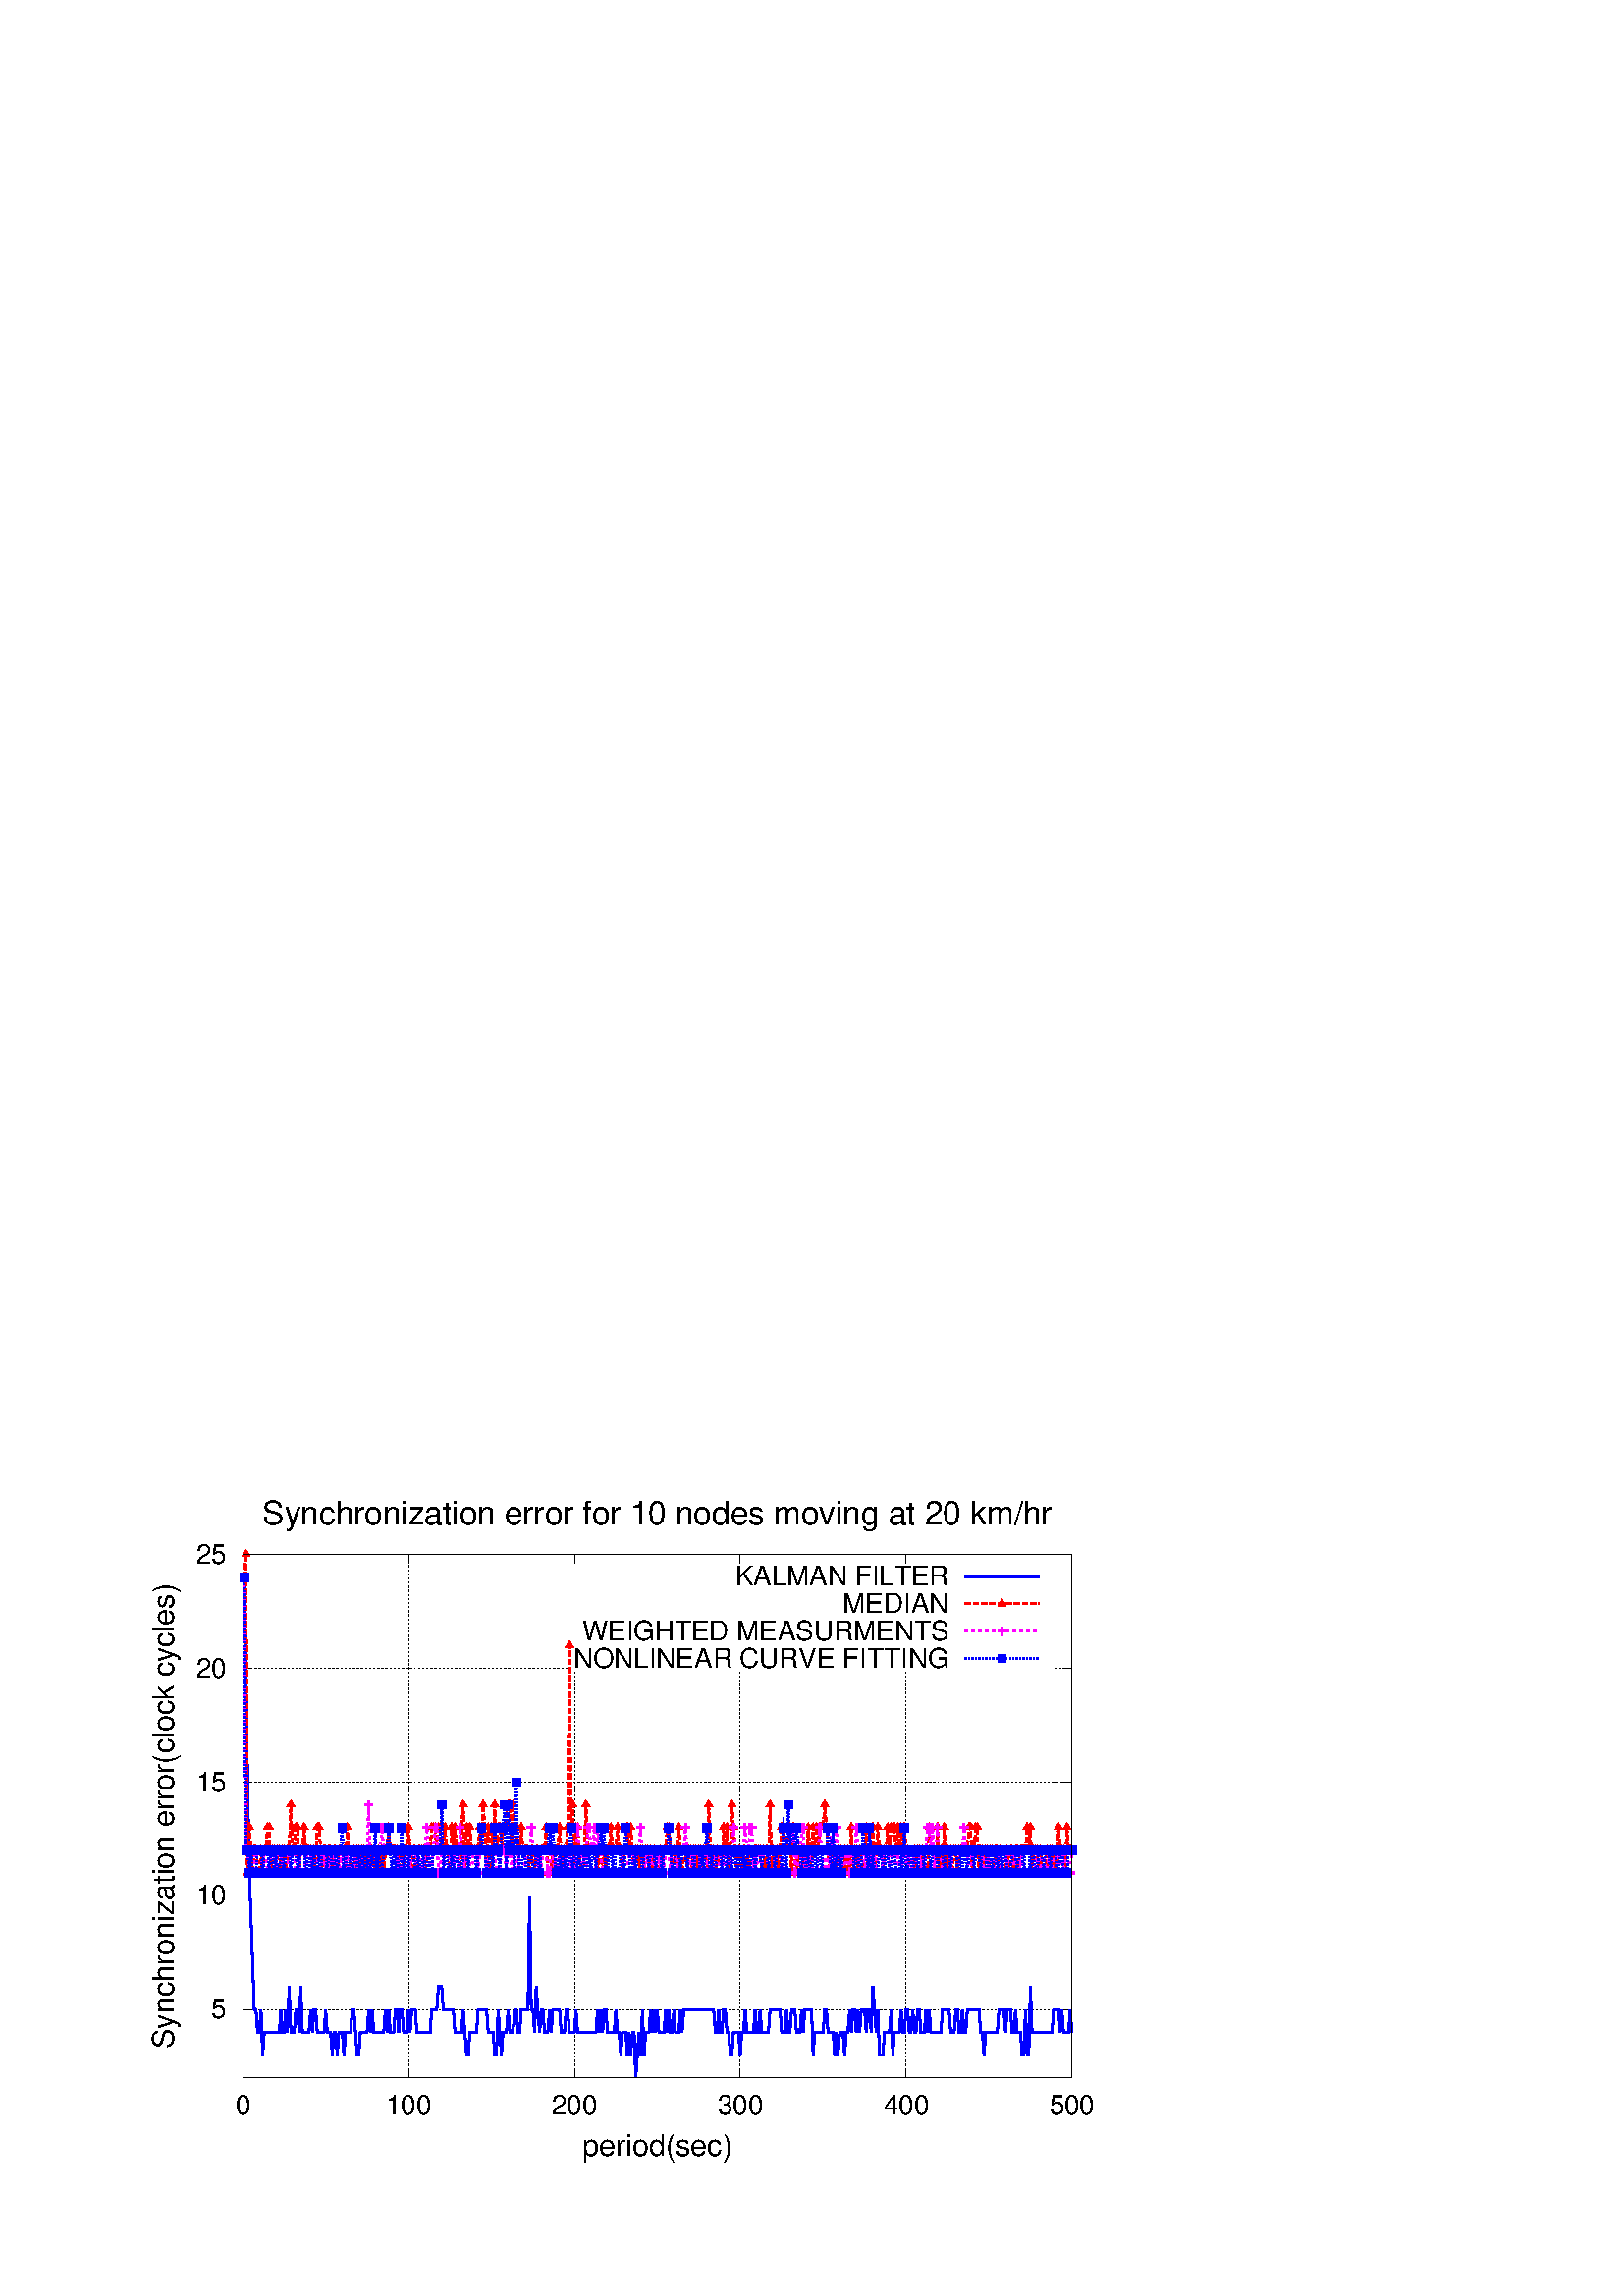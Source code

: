 %!PS-Adobe-2.0 EPSF-2.0
%%DocumentFonts: (atend)
%%BoundingBox: 50 50 410 302
%%EndComments
%%BeginProlog
/gnudict 256 dict def
gnudict begin
%
% The following 6 true/false flags may be edited by hand if required
% The unit line width may also be changed
%
/Color false def
/Blacktext false def
/Solid false def
/Dashlength 1 def
/Landscape false def
/Level1 false def
/Rounded false def
/TransparentPatterns false def
/gnulinewidth 5.000 def
/userlinewidth gnulinewidth def
%
/vshift -66 def
/dl1 {
  10.0 Dashlength mul mul
  Rounded { currentlinewidth 0.75 mul sub dup 0 le { pop 0.01 } if } if
} def
/dl2 {
  10.0 Dashlength mul mul
  Rounded { currentlinewidth 0.75 mul add } if
} def
/hpt_ 31.5 def
/vpt_ 31.5 def
/hpt hpt_ def
/vpt vpt_ def
Level1 {} {
/SDict 10 dict def
systemdict /pdfmark known not {
  userdict /pdfmark systemdict /cleartomark get put
} if
SDict begin [
  /Title (/home/fasika/mixim/trunk/examples/synchronization/graphs/156s20-g8-n10-alpha250.eps)
  /Subject (gnuplot plot)
  /Creator (gnuplot 4.2 patchlevel 2 )
  /Author (Fasika,,,)
%  /Producer (gnuplot)
%  /Keywords ()
  /CreationDate (Thu Jul 17 09:50:12 2008)
  /DOCINFO pdfmark
end
} ifelse
%
% Gnuplot Prolog Version 4.2 (August 2006)
%
/M {moveto} bind def
/L {lineto} bind def
/R {rmoveto} bind def
/V {rlineto} bind def
/N {newpath moveto} bind def
/Z {closepath} bind def
/C {setrgbcolor} bind def
/f {rlineto fill} bind def
/vpt2 vpt 2 mul def
/hpt2 hpt 2 mul def
/Lshow {currentpoint stroke M 0 vshift R 
	Blacktext {gsave 0 setgray show grestore} {show} ifelse} def
/Rshow {currentpoint stroke M dup stringwidth pop neg vshift R
	Blacktext {gsave 0 setgray show grestore} {show} ifelse} def
/Cshow {currentpoint stroke M dup stringwidth pop -2 div vshift R 
	Blacktext {gsave 0 setgray show grestore} {show} ifelse} def
/UP {dup vpt_ mul /vpt exch def hpt_ mul /hpt exch def
  /hpt2 hpt 2 mul def /vpt2 vpt 2 mul def} def
/DL {Color {setrgbcolor Solid {pop []} if 0 setdash}
 {pop pop pop 0 setgray Solid {pop []} if 0 setdash} ifelse} def
/BL {stroke userlinewidth 2 mul setlinewidth
	Rounded {1 setlinejoin 1 setlinecap} if} def
/AL {stroke userlinewidth 2 div setlinewidth
	Rounded {1 setlinejoin 1 setlinecap} if} def
/UL {dup gnulinewidth mul /userlinewidth exch def
	dup 1 lt {pop 1} if 10 mul /udl exch def} def
/PL {stroke userlinewidth setlinewidth
	Rounded {1 setlinejoin 1 setlinecap} if} def
% Default Line colors
/LCw {1 1 1} def
/LCb {0 0 0} def
/LCa {0 0 0} def
/LC0 {1 0 0} def
/LC1 {0 1 0} def
/LC2 {0 0 1} def
/LC3 {1 0 1} def
/LC4 {0 1 1} def
/LC5 {1 1 0} def
/LC6 {0 0 0} def
/LC7 {1 0.3 0} def
/LC8 {0.5 0.5 0.5} def
% Default Line Types
/LTw {PL [] 1 setgray} def
/LTb {BL [] LCb DL} def
/LTa {AL [1 udl mul 2 udl mul] 0 setdash LCa setrgbcolor} def
/LT0 {PL [] LC0 DL} def
/LT1 {PL [4 dl1 2 dl2] LC1 DL} def
/LT2 {PL [2 dl1 3 dl2] LC2 DL} def
/LT3 {PL [1 dl1 1.5 dl2] LC3 DL} def
/LT4 {PL [6 dl1 2 dl2 1 dl1 2 dl2] LC4 DL} def
/LT5 {PL [3 dl1 3 dl2 1 dl1 3 dl2] LC5 DL} def
/LT6 {PL [2 dl1 2 dl2 2 dl1 6 dl2] LC6 DL} def
/LT7 {PL [1 dl1 2 dl2 6 dl1 2 dl2 1 dl1 2 dl2] LC7 DL} def
/LT8 {PL [2 dl1 2 dl2 2 dl1 2 dl2 2 dl1 2 dl2 2 dl1 4 dl2] LC8 DL} def
/Pnt {stroke [] 0 setdash gsave 1 setlinecap M 0 0 V stroke grestore} def
/Dia {stroke [] 0 setdash 2 copy vpt add M
  hpt neg vpt neg V hpt vpt neg V
  hpt vpt V hpt neg vpt V closepath stroke
  Pnt} def
/Pls {stroke [] 0 setdash vpt sub M 0 vpt2 V
  currentpoint stroke M
  hpt neg vpt neg R hpt2 0 V stroke
 } def
/Box {stroke [] 0 setdash 2 copy exch hpt sub exch vpt add M
  0 vpt2 neg V hpt2 0 V 0 vpt2 V
  hpt2 neg 0 V closepath stroke
  Pnt} def
/Crs {stroke [] 0 setdash exch hpt sub exch vpt add M
  hpt2 vpt2 neg V currentpoint stroke M
  hpt2 neg 0 R hpt2 vpt2 V stroke} def
/TriU {stroke [] 0 setdash 2 copy vpt 1.12 mul add M
  hpt neg vpt -1.62 mul V
  hpt 2 mul 0 V
  hpt neg vpt 1.62 mul V closepath stroke
  Pnt} def
/Star {2 copy Pls Crs} def
/BoxF {stroke [] 0 setdash exch hpt sub exch vpt add M
  0 vpt2 neg V hpt2 0 V 0 vpt2 V
  hpt2 neg 0 V closepath fill} def
/TriUF {stroke [] 0 setdash vpt 1.12 mul add M
  hpt neg vpt -1.62 mul V
  hpt 2 mul 0 V
  hpt neg vpt 1.62 mul V closepath fill} def
/TriD {stroke [] 0 setdash 2 copy vpt 1.12 mul sub M
  hpt neg vpt 1.62 mul V
  hpt 2 mul 0 V
  hpt neg vpt -1.62 mul V closepath stroke
  Pnt} def
/TriDF {stroke [] 0 setdash vpt 1.12 mul sub M
  hpt neg vpt 1.62 mul V
  hpt 2 mul 0 V
  hpt neg vpt -1.62 mul V closepath fill} def
/DiaF {stroke [] 0 setdash vpt add M
  hpt neg vpt neg V hpt vpt neg V
  hpt vpt V hpt neg vpt V closepath fill} def
/Pent {stroke [] 0 setdash 2 copy gsave
  translate 0 hpt M 4 {72 rotate 0 hpt L} repeat
  closepath stroke grestore Pnt} def
/PentF {stroke [] 0 setdash gsave
  translate 0 hpt M 4 {72 rotate 0 hpt L} repeat
  closepath fill grestore} def
/Circle {stroke [] 0 setdash 2 copy
  hpt 0 360 arc stroke Pnt} def
/CircleF {stroke [] 0 setdash hpt 0 360 arc fill} def
/C0 {BL [] 0 setdash 2 copy moveto vpt 90 450 arc} bind def
/C1 {BL [] 0 setdash 2 copy moveto
	2 copy vpt 0 90 arc closepath fill
	vpt 0 360 arc closepath} bind def
/C2 {BL [] 0 setdash 2 copy moveto
	2 copy vpt 90 180 arc closepath fill
	vpt 0 360 arc closepath} bind def
/C3 {BL [] 0 setdash 2 copy moveto
	2 copy vpt 0 180 arc closepath fill
	vpt 0 360 arc closepath} bind def
/C4 {BL [] 0 setdash 2 copy moveto
	2 copy vpt 180 270 arc closepath fill
	vpt 0 360 arc closepath} bind def
/C5 {BL [] 0 setdash 2 copy moveto
	2 copy vpt 0 90 arc
	2 copy moveto
	2 copy vpt 180 270 arc closepath fill
	vpt 0 360 arc} bind def
/C6 {BL [] 0 setdash 2 copy moveto
	2 copy vpt 90 270 arc closepath fill
	vpt 0 360 arc closepath} bind def
/C7 {BL [] 0 setdash 2 copy moveto
	2 copy vpt 0 270 arc closepath fill
	vpt 0 360 arc closepath} bind def
/C8 {BL [] 0 setdash 2 copy moveto
	2 copy vpt 270 360 arc closepath fill
	vpt 0 360 arc closepath} bind def
/C9 {BL [] 0 setdash 2 copy moveto
	2 copy vpt 270 450 arc closepath fill
	vpt 0 360 arc closepath} bind def
/C10 {BL [] 0 setdash 2 copy 2 copy moveto vpt 270 360 arc closepath fill
	2 copy moveto
	2 copy vpt 90 180 arc closepath fill
	vpt 0 360 arc closepath} bind def
/C11 {BL [] 0 setdash 2 copy moveto
	2 copy vpt 0 180 arc closepath fill
	2 copy moveto
	2 copy vpt 270 360 arc closepath fill
	vpt 0 360 arc closepath} bind def
/C12 {BL [] 0 setdash 2 copy moveto
	2 copy vpt 180 360 arc closepath fill
	vpt 0 360 arc closepath} bind def
/C13 {BL [] 0 setdash 2 copy moveto
	2 copy vpt 0 90 arc closepath fill
	2 copy moveto
	2 copy vpt 180 360 arc closepath fill
	vpt 0 360 arc closepath} bind def
/C14 {BL [] 0 setdash 2 copy moveto
	2 copy vpt 90 360 arc closepath fill
	vpt 0 360 arc} bind def
/C15 {BL [] 0 setdash 2 copy vpt 0 360 arc closepath fill
	vpt 0 360 arc closepath} bind def
/Rec {newpath 4 2 roll moveto 1 index 0 rlineto 0 exch rlineto
	neg 0 rlineto closepath} bind def
/Square {dup Rec} bind def
/Bsquare {vpt sub exch vpt sub exch vpt2 Square} bind def
/S0 {BL [] 0 setdash 2 copy moveto 0 vpt rlineto BL Bsquare} bind def
/S1 {BL [] 0 setdash 2 copy vpt Square fill Bsquare} bind def
/S2 {BL [] 0 setdash 2 copy exch vpt sub exch vpt Square fill Bsquare} bind def
/S3 {BL [] 0 setdash 2 copy exch vpt sub exch vpt2 vpt Rec fill Bsquare} bind def
/S4 {BL [] 0 setdash 2 copy exch vpt sub exch vpt sub vpt Square fill Bsquare} bind def
/S5 {BL [] 0 setdash 2 copy 2 copy vpt Square fill
	exch vpt sub exch vpt sub vpt Square fill Bsquare} bind def
/S6 {BL [] 0 setdash 2 copy exch vpt sub exch vpt sub vpt vpt2 Rec fill Bsquare} bind def
/S7 {BL [] 0 setdash 2 copy exch vpt sub exch vpt sub vpt vpt2 Rec fill
	2 copy vpt Square fill Bsquare} bind def
/S8 {BL [] 0 setdash 2 copy vpt sub vpt Square fill Bsquare} bind def
/S9 {BL [] 0 setdash 2 copy vpt sub vpt vpt2 Rec fill Bsquare} bind def
/S10 {BL [] 0 setdash 2 copy vpt sub vpt Square fill 2 copy exch vpt sub exch vpt Square fill
	Bsquare} bind def
/S11 {BL [] 0 setdash 2 copy vpt sub vpt Square fill 2 copy exch vpt sub exch vpt2 vpt Rec fill
	Bsquare} bind def
/S12 {BL [] 0 setdash 2 copy exch vpt sub exch vpt sub vpt2 vpt Rec fill Bsquare} bind def
/S13 {BL [] 0 setdash 2 copy exch vpt sub exch vpt sub vpt2 vpt Rec fill
	2 copy vpt Square fill Bsquare} bind def
/S14 {BL [] 0 setdash 2 copy exch vpt sub exch vpt sub vpt2 vpt Rec fill
	2 copy exch vpt sub exch vpt Square fill Bsquare} bind def
/S15 {BL [] 0 setdash 2 copy Bsquare fill Bsquare} bind def
/D0 {gsave translate 45 rotate 0 0 S0 stroke grestore} bind def
/D1 {gsave translate 45 rotate 0 0 S1 stroke grestore} bind def
/D2 {gsave translate 45 rotate 0 0 S2 stroke grestore} bind def
/D3 {gsave translate 45 rotate 0 0 S3 stroke grestore} bind def
/D4 {gsave translate 45 rotate 0 0 S4 stroke grestore} bind def
/D5 {gsave translate 45 rotate 0 0 S5 stroke grestore} bind def
/D6 {gsave translate 45 rotate 0 0 S6 stroke grestore} bind def
/D7 {gsave translate 45 rotate 0 0 S7 stroke grestore} bind def
/D8 {gsave translate 45 rotate 0 0 S8 stroke grestore} bind def
/D9 {gsave translate 45 rotate 0 0 S9 stroke grestore} bind def
/D10 {gsave translate 45 rotate 0 0 S10 stroke grestore} bind def
/D11 {gsave translate 45 rotate 0 0 S11 stroke grestore} bind def
/D12 {gsave translate 45 rotate 0 0 S12 stroke grestore} bind def
/D13 {gsave translate 45 rotate 0 0 S13 stroke grestore} bind def
/D14 {gsave translate 45 rotate 0 0 S14 stroke grestore} bind def
/D15 {gsave translate 45 rotate 0 0 S15 stroke grestore} bind def
/DiaE {stroke [] 0 setdash vpt add M
  hpt neg vpt neg V hpt vpt neg V
  hpt vpt V hpt neg vpt V closepath stroke} def
/BoxE {stroke [] 0 setdash exch hpt sub exch vpt add M
  0 vpt2 neg V hpt2 0 V 0 vpt2 V
  hpt2 neg 0 V closepath stroke} def
/TriUE {stroke [] 0 setdash vpt 1.12 mul add M
  hpt neg vpt -1.62 mul V
  hpt 2 mul 0 V
  hpt neg vpt 1.62 mul V closepath stroke} def
/TriDE {stroke [] 0 setdash vpt 1.12 mul sub M
  hpt neg vpt 1.62 mul V
  hpt 2 mul 0 V
  hpt neg vpt -1.62 mul V closepath stroke} def
/PentE {stroke [] 0 setdash gsave
  translate 0 hpt M 4 {72 rotate 0 hpt L} repeat
  closepath stroke grestore} def
/CircE {stroke [] 0 setdash 
  hpt 0 360 arc stroke} def
/Opaque {gsave closepath 1 setgray fill grestore 0 setgray closepath} def
/DiaW {stroke [] 0 setdash vpt add M
  hpt neg vpt neg V hpt vpt neg V
  hpt vpt V hpt neg vpt V Opaque stroke} def
/BoxW {stroke [] 0 setdash exch hpt sub exch vpt add M
  0 vpt2 neg V hpt2 0 V 0 vpt2 V
  hpt2 neg 0 V Opaque stroke} def
/TriUW {stroke [] 0 setdash vpt 1.12 mul add M
  hpt neg vpt -1.62 mul V
  hpt 2 mul 0 V
  hpt neg vpt 1.62 mul V Opaque stroke} def
/TriDW {stroke [] 0 setdash vpt 1.12 mul sub M
  hpt neg vpt 1.62 mul V
  hpt 2 mul 0 V
  hpt neg vpt -1.62 mul V Opaque stroke} def
/PentW {stroke [] 0 setdash gsave
  translate 0 hpt M 4 {72 rotate 0 hpt L} repeat
  Opaque stroke grestore} def
/CircW {stroke [] 0 setdash 
  hpt 0 360 arc Opaque stroke} def
/BoxFill {gsave Rec 1 setgray fill grestore} def
/Density {
  /Fillden exch def
  currentrgbcolor
  /ColB exch def /ColG exch def /ColR exch def
  /ColR ColR Fillden mul Fillden sub 1 add def
  /ColG ColG Fillden mul Fillden sub 1 add def
  /ColB ColB Fillden mul Fillden sub 1 add def
  ColR ColG ColB setrgbcolor} def
/BoxColFill {gsave Rec PolyFill} def
/PolyFill {gsave Density fill grestore grestore} def
/h {rlineto rlineto rlineto gsave fill grestore} bind def
%
% PostScript Level 1 Pattern Fill routine for rectangles
% Usage: x y w h s a XX PatternFill
%	x,y = lower left corner of box to be filled
%	w,h = width and height of box
%	  a = angle in degrees between lines and x-axis
%	 XX = 0/1 for no/yes cross-hatch
%
/PatternFill {gsave /PFa [ 9 2 roll ] def
  PFa 0 get PFa 2 get 2 div add PFa 1 get PFa 3 get 2 div add translate
  PFa 2 get -2 div PFa 3 get -2 div PFa 2 get PFa 3 get Rec
  gsave 1 setgray fill grestore clip
  currentlinewidth 0.5 mul setlinewidth
  /PFs PFa 2 get dup mul PFa 3 get dup mul add sqrt def
  0 0 M PFa 5 get rotate PFs -2 div dup translate
  0 1 PFs PFa 4 get div 1 add floor cvi
	{PFa 4 get mul 0 M 0 PFs V} for
  0 PFa 6 get ne {
	0 1 PFs PFa 4 get div 1 add floor cvi
	{PFa 4 get mul 0 2 1 roll M PFs 0 V} for
 } if
  stroke grestore} def
%
/languagelevel where
 {pop languagelevel} {1} ifelse
 2 lt
	{/InterpretLevel1 true def}
	{/InterpretLevel1 Level1 def}
 ifelse
%
% PostScript level 2 pattern fill definitions
%
/Level2PatternFill {
/Tile8x8 {/PaintType 2 /PatternType 1 /TilingType 1 /BBox [0 0 8 8] /XStep 8 /YStep 8}
	bind def
/KeepColor {currentrgbcolor [/Pattern /DeviceRGB] setcolorspace} bind def
<< Tile8x8
 /PaintProc {0.5 setlinewidth pop 0 0 M 8 8 L 0 8 M 8 0 L stroke} 
>> matrix makepattern
/Pat1 exch def
<< Tile8x8
 /PaintProc {0.5 setlinewidth pop 0 0 M 8 8 L 0 8 M 8 0 L stroke
	0 4 M 4 8 L 8 4 L 4 0 L 0 4 L stroke}
>> matrix makepattern
/Pat2 exch def
<< Tile8x8
 /PaintProc {0.5 setlinewidth pop 0 0 M 0 8 L
	8 8 L 8 0 L 0 0 L fill}
>> matrix makepattern
/Pat3 exch def
<< Tile8x8
 /PaintProc {0.5 setlinewidth pop -4 8 M 8 -4 L
	0 12 M 12 0 L stroke}
>> matrix makepattern
/Pat4 exch def
<< Tile8x8
 /PaintProc {0.5 setlinewidth pop -4 0 M 8 12 L
	0 -4 M 12 8 L stroke}
>> matrix makepattern
/Pat5 exch def
<< Tile8x8
 /PaintProc {0.5 setlinewidth pop -2 8 M 4 -4 L
	0 12 M 8 -4 L 4 12 M 10 0 L stroke}
>> matrix makepattern
/Pat6 exch def
<< Tile8x8
 /PaintProc {0.5 setlinewidth pop -2 0 M 4 12 L
	0 -4 M 8 12 L 4 -4 M 10 8 L stroke}
>> matrix makepattern
/Pat7 exch def
<< Tile8x8
 /PaintProc {0.5 setlinewidth pop 8 -2 M -4 4 L
	12 0 M -4 8 L 12 4 M 0 10 L stroke}
>> matrix makepattern
/Pat8 exch def
<< Tile8x8
 /PaintProc {0.5 setlinewidth pop 0 -2 M 12 4 L
	-4 0 M 12 8 L -4 4 M 8 10 L stroke}
>> matrix makepattern
/Pat9 exch def
/Pattern1 {PatternBgnd KeepColor Pat1 setpattern} bind def
/Pattern2 {PatternBgnd KeepColor Pat2 setpattern} bind def
/Pattern3 {PatternBgnd KeepColor Pat3 setpattern} bind def
/Pattern4 {PatternBgnd KeepColor Landscape {Pat5} {Pat4} ifelse setpattern} bind def
/Pattern5 {PatternBgnd KeepColor Landscape {Pat4} {Pat5} ifelse setpattern} bind def
/Pattern6 {PatternBgnd KeepColor Landscape {Pat9} {Pat6} ifelse setpattern} bind def
/Pattern7 {PatternBgnd KeepColor Landscape {Pat8} {Pat7} ifelse setpattern} bind def
} def
%
%
%End of PostScript Level 2 code
%
/PatternBgnd {
  TransparentPatterns {} {gsave 1 setgray fill grestore} ifelse
} def
%
% Substitute for Level 2 pattern fill codes with
% grayscale if Level 2 support is not selected.
%
/Level1PatternFill {
/Pattern1 {0.250 Density} bind def
/Pattern2 {0.500 Density} bind def
/Pattern3 {0.750 Density} bind def
/Pattern4 {0.125 Density} bind def
/Pattern5 {0.375 Density} bind def
/Pattern6 {0.625 Density} bind def
/Pattern7 {0.875 Density} bind def
} def
%
% Now test for support of Level 2 code
%
Level1 {Level1PatternFill} {Level2PatternFill} ifelse
%
/Symbol-Oblique /Symbol findfont [1 0 .167 1 0 0] makefont
dup length dict begin {1 index /FID eq {pop pop} {def} ifelse} forall
currentdict end definefont pop
/MFshow {
   { dup 5 get 3 ge
     { 5 get 3 eq {gsave} {grestore} ifelse }
     {dup dup 0 get findfont exch 1 get scalefont setfont
     [ currentpoint ] exch dup 2 get 0 exch R dup 5 get 2 ne {dup dup 6
     get exch 4 get {show} {stringwidth pop 0 R} ifelse }if dup 5 get 0 eq
     {dup 3 get {2 get neg 0 exch R pop} {pop aload pop M} ifelse} {dup 5
     get 1 eq {dup 2 get exch dup 3 get exch 6 get stringwidth pop -2 div
     dup 0 R} {dup 6 get stringwidth pop -2 div 0 R 6 get
     show 2 index {aload pop M neg 3 -1 roll neg R pop pop} {pop pop pop
     pop aload pop M} ifelse }ifelse }ifelse }
     ifelse }
   forall} bind def
/MFwidth {0 exch { dup 5 get 3 ge { 5 get 3 eq { 0 } { pop } ifelse }
 {dup 3 get{dup dup 0 get findfont exch 1 get scalefont setfont
     6 get stringwidth pop add} {pop} ifelse} ifelse} forall} bind def
/MLshow { currentpoint stroke M
  0 exch R
  Blacktext {gsave 0 setgray MFshow grestore} {MFshow} ifelse } bind def
/MRshow { currentpoint stroke M
  exch dup MFwidth neg 3 -1 roll R
  Blacktext {gsave 0 setgray MFshow grestore} {MFshow} ifelse } bind def
/MCshow { currentpoint stroke M
  exch dup MFwidth -2 div 3 -1 roll R
  Blacktext {gsave 0 setgray MFshow grestore} {MFshow} ifelse } bind def
/XYsave    { [( ) 1 2 true false 3 ()] } bind def
/XYrestore { [( ) 1 2 true false 4 ()] } bind def
end
%%EndProlog
gnudict begin
gsave
50 50 translate
0.050 0.050 scale
0 setgray
newpath
(Helvetica) findfont 200 scalefont setfont
gsave % colour palette begin
/maxcolors 64 def
/HSV2RGB {  exch dup 0.0 eq {pop exch pop dup dup} % achromatic gray
  { /HSVs exch def /HSVv exch def 6.0 mul dup floor dup 3 1 roll sub
     /HSVf exch def /HSVi exch cvi def /HSVp HSVv 1.0 HSVs sub mul def
	 /HSVq HSVv 1.0 HSVs HSVf mul sub mul def 
	 /HSVt HSVv 1.0 HSVs 1.0 HSVf sub mul sub mul def
	 /HSVi HSVi 6 mod def 0 HSVi eq {HSVv HSVt HSVp}
	 {1 HSVi eq {HSVq HSVv HSVp}{2 HSVi eq {HSVp HSVv HSVt}
	 {3 HSVi eq {HSVp HSVq HSVv}{4 HSVi eq {HSVt HSVp HSVv}
	 {HSVv HSVp HSVq} ifelse} ifelse} ifelse} ifelse} ifelse
  } ifelse} def
/Constrain {
  dup 0 lt {0 exch pop}{dup 1 gt {1 exch pop} if} ifelse} def
/YIQ2RGB {
  3 copy -1.702 mul exch -1.105 mul add add Constrain 4 1 roll
  3 copy -0.647 mul exch -0.272 mul add add Constrain 5 1 roll
  0.621 mul exch -0.956 mul add add Constrain 3 1 roll } def
/CMY2RGB {  1 exch sub exch 1 exch sub 3 2 roll 1 exch sub 3 1 roll exch } def
/XYZ2RGB {  3 copy -0.902 mul exch -0.119 mul add exch 0.059 mul exch add
  Constrain 4 1 roll 3 copy -0.028 mul exch 1.999 mul add exch
  -0.984 mul add Constrain 5 1 roll -0.289 mul exch -0.534 mul add
  exch 1.91 mul exch add Constrain 3 1 roll} def
/SelectSpace {ColorSpace (HSV) eq {HSV2RGB}{ColorSpace (XYZ) eq {
  XYZ2RGB}{ColorSpace (CMY) eq {CMY2RGB}{ColorSpace (YIQ) eq {YIQ2RGB}
  if} ifelse} ifelse} ifelse} def
/InterpolatedColor true def
/grayindex {/gidx 0 def
  {GrayA gidx get grayv ge {exit} if /gidx gidx 1 add def} loop} def
/dgdx {grayv GrayA gidx get sub GrayA gidx 1 sub get
  GrayA gidx get sub div} def 
/redvalue {RedA gidx get RedA gidx 1 sub get
  RedA gidx get sub dgdxval mul add} def
/greenvalue {GreenA gidx get GreenA gidx 1 sub get
  GreenA gidx get sub dgdxval mul add} def
/bluevalue {BlueA gidx get BlueA gidx 1 sub get
  BlueA gidx get sub dgdxval mul add} def
/interpolate {
  grayindex grayv GrayA gidx get sub abs 1e-5 le
    {RedA gidx get GreenA gidx get BlueA gidx get}
    {/dgdxval dgdx def redvalue greenvalue bluevalue} ifelse} def
/GrayA [0 .0159 .0317 .0476 .0635 .0794 .0952 .1111 .127 .1429 .1587 .1746 
  .1905 .2063 .2222 .2381 .254 .2698 .2857 .3016 .3175 .3333 .3492 .3651 
  .381 .3968 .4127 .4286 .4444 .4603 .4762 .4921 .5079 .5238 .5397 .5556 
  .5714 .5873 .6032 .619 .6349 .6508 .6667 .6825 .6984 .7143 .7302 .746 
  .7619 .7778 .7937 .8095 .8254 .8413 .8571 .873 .8889 .9048 .9206 .9365 
  .9524 .9683 .9841 1 ] def
/RedA [0 0 0 0 0 0 0 0 0 0 0 0 0 0 0 0 0 0 0 0 0 0 0 0 .0238 .0873 .1508 
  .2143 .2778 .3413 .4048 .4683 .5317 .5952 .6587 .7222 .7857 .8492 .9127 
  .9762 1 1 1 1 1 1 1 1 1 1 1 1 1 1 1 1 .9444 .881 .8175 .754 .6905 .627 
  .5635 .5 ] def
/GreenA [0 0 0 0 0 0 0 0 .0079 .0714 .1349 .1984 .2619 .3254 .3889 .4524 
  .5159 .5794 .6429 .7063 .7698 .8333 .8968 .9603 1 1 1 1 1 1 1 1 1 1 1 1 1 
  1 1 1 .9603 .8968 .8333 .7698 .7063 .6429 .5794 .5159 .4524 .3889 .3254 
  .2619 .1984 .1349 .0714 .0079 0 0 0 0 0 0 0 0 ] def
/BlueA [.5 .5635 .627 .6905 .754 .8175 .881 .9444 1 1 1 1 1 1 1 1 1 1 1 1 1 
  1 1 1 .9762 .9127 .8492 .7857 .7222 .6587 .5952 .5317 .4683 .4048 .3413 
  .2778 .2143 .1508 .0873 .0238 0 0 0 0 0 0 0 0 0 0 0 0 0 0 0 0 0 0 0 0 0 0 
  0 0 ] def
/pm3dround {maxcolors 0 gt {dup 1 ge
	{pop 1} {maxcolors mul floor maxcolors 1 sub div} ifelse} if} def
/pm3dGamma 1.0 1.5 div def
/ColorSpace (RGB) def
Color true and { % COLOUR vs. GRAY map
  InterpolatedColor { %% Interpolation vs. RGB-Formula
    /g {stroke pm3dround /grayv exch def interpolate
        SelectSpace setrgbcolor} bind def
  }{
  /g {stroke pm3dround dup cF7 Constrain exch dup cF5 Constrain exch cF15 Constrain 
       SelectSpace setrgbcolor} bind def
  } ifelse
}{
  /g {stroke pm3dround pm3dGamma exp setgray} bind def
} ifelse
0.500 UL
LTb
1.000 UL
LTa
780 1101 M
6080 0 V
stroke
0.500 UL
LTb
780 1101 M
63 0 V
6017 0 R
-63 0 V
stroke
0.00 0.00 0.00 C 660 1101 M
[ [(Helvetica) 200.0 0.0 true true 0 (5)]
] -66.7 MRshow
0.500 UL
LTb
1.000 UL
LTa
780 1936 M
6080 0 V
stroke
0.500 UL
LTb
780 1936 M
63 0 V
6017 0 R
-63 0 V
stroke
0.00 0.00 0.00 C 660 1936 M
[ [(Helvetica) 200.0 0.0 true true 0 (10)]
] -66.7 MRshow
0.500 UL
LTb
1.000 UL
LTa
780 2770 M
6080 0 V
stroke
0.500 UL
LTb
780 2770 M
63 0 V
6017 0 R
-63 0 V
stroke
0.00 0.00 0.00 C 660 2770 M
[ [(Helvetica) 200.0 0.0 true true 0 (15)]
] -66.7 MRshow
0.500 UL
LTb
1.000 UL
LTa
780 3605 M
2417 0 V
3543 0 R
120 0 V
stroke
0.500 UL
LTb
780 3605 M
63 0 V
6017 0 R
-63 0 V
stroke
0.00 0.00 0.00 C 660 3605 M
[ [(Helvetica) 200.0 0.0 true true 0 (20)]
] -66.7 MRshow
0.500 UL
LTb
1.000 UL
LTa
780 4440 M
6080 0 V
stroke
0.500 UL
LTb
780 4440 M
63 0 V
6017 0 R
-63 0 V
stroke
0.00 0.00 0.00 C 660 4440 M
[ [(Helvetica) 200.0 0.0 true true 0 (25)]
] -66.7 MRshow
0.500 UL
LTb
1.000 UL
LTa
780 600 M
0 3840 V
stroke
0.500 UL
LTb
780 600 M
0 63 V
0 3777 R
0 -63 V
stroke
0.00 0.00 0.00 C 780 400 M
[ [(Helvetica) 200.0 0.0 true true 0 (0)]
] -66.7 MCshow
0.500 UL
LTb
1.000 UL
LTa
1996 600 M
0 3840 V
stroke
0.500 UL
LTb
1996 600 M
0 63 V
0 3777 R
0 -63 V
stroke
0.00 0.00 0.00 C 1996 400 M
[ [(Helvetica) 200.0 0.0 true true 0 (100)]
] -66.7 MCshow
0.500 UL
LTb
1.000 UL
LTa
3212 600 M
0 2977 V
0 800 R
0 63 V
stroke
0.500 UL
LTb
3212 600 M
0 63 V
0 3777 R
0 -63 V
stroke
0.00 0.00 0.00 C 3212 400 M
[ [(Helvetica) 200.0 0.0 true true 0 (200)]
] -66.7 MCshow
0.500 UL
LTb
1.000 UL
LTa
4428 600 M
0 2977 V
0 800 R
0 63 V
stroke
0.500 UL
LTb
4428 600 M
0 63 V
0 3777 R
0 -63 V
stroke
0.00 0.00 0.00 C 4428 400 M
[ [(Helvetica) 200.0 0.0 true true 0 (300)]
] -66.7 MCshow
0.500 UL
LTb
1.000 UL
LTa
5644 600 M
0 2977 V
0 800 R
0 63 V
stroke
0.500 UL
LTb
5644 600 M
0 63 V
0 3777 R
0 -63 V
stroke
0.00 0.00 0.00 C 5644 400 M
[ [(Helvetica) 200.0 0.0 true true 0 (400)]
] -66.7 MCshow
0.500 UL
LTb
1.000 UL
LTa
6860 600 M
0 3840 V
stroke
0.500 UL
LTb
6860 600 M
0 63 V
0 3777 R
0 -63 V
stroke
0.00 0.00 0.00 C 6860 400 M
[ [(Helvetica) 200.0 0.0 true true 0 (500)]
] -66.7 MCshow
0.500 UL
LTb
0.500 UL
LTb
780 4440 N
780 600 L
6080 0 V
0 3840 V
-6080 0 V
Z stroke
0.00 0.00 0.00 C 200 2520 M
currentpoint gsave translate 90 rotate 0 0 moveto
[ [(Helvetica) 220.0 0.0 true true 0 (Synchronization error\(clock cycles\))]
] -73.3 MCshow
grestore
LTb
0.00 0.00 0.00 C 3820 100 M
[ [(Helvetica) 220.0 0.0 true true 0 (period\(sec\))]
] -73.3 MCshow
LTb
3820 4740 M
[ [(Helvetica) 240.0 0.0 true true 0 (Synchronization error for 10 nodes moving at 20 km/hr)]
] -80.0 MCshow
1.000 UP
0.500 UL
LTb
3.000 UL
LT0
0.00 0.00 1.00 C LTb
5957 4277 M
[ [(Helvetica) 200.0 0.0 true true 0 (KALMAN FILTER)]
] -66.7 MRshow
LT0
0.00 0.00 1.00 C 6077 4277 M
543 0 V
792 4273 M
12 -668 V
12 -835 V
13 -667 V
12 -334 V
12 -334 V
12 -334 V
12 0 V
889 934 L
13 0 V
12 167 V
926 767 L
12 167 V
12 0 V
12 0 V
13 0 V
12 0 V
12 0 V
12 0 V
12 0 V
12 0 V
13 0 V
12 167 V
12 -167 V
12 0 V
12 167 V
12 -167 V
12 334 V
13 -334 V
12 0 V
12 0 V
12 167 V
12 0 V
12 -167 V
13 334 V
12 -334 V
12 0 V
12 0 V
12 0 V
12 0 V
13 167 V
12 -167 V
12 167 V
12 0 V
12 -167 V
12 0 V
13 0 V
12 0 V
12 0 V
12 167 V
12 -167 V
12 0 V
12 0 V
13 -167 V
12 167 V
12 0 V
12 -167 V
12 167 V
12 0 V
13 0 V
12 -167 V
12 167 V
12 0 V
12 0 V
12 0 V
13 167 V
12 0 V
12 -167 V
12 -167 V
12 0 V
12 167 V
13 0 V
12 0 V
12 0 V
12 0 V
12 167 V
12 -167 V
12 167 V
13 -167 V
12 0 V
12 0 V
12 0 V
12 0 V
12 0 V
13 0 V
12 167 V
12 -167 V
12 167 V
12 -167 V
12 0 V
13 0 V
12 167 V
12 0 V
12 -167 V
12 167 V
12 0 V
13 -167 V
12 0 V
12 0 V
12 167 V
12 -167 V
12 167 V
12 0 V
13 0 V
12 -167 V
12 0 V
12 0 V
12 0 V
12 0 V
13 0 V
12 0 V
12 0 V
12 0 V
12 167 V
12 0 V
13 0 V
2203 1101 L
12 167 V
12 0 V
12 0 V
12 -167 V
13 0 V
12 0 V
12 0 V
12 0 V
12 0 V
12 0 V
12 -167 V
13 0 V
12 0 V
12 0 V
12 0 V
12 167 V
12 -167 V
13 -167 V
12 0 V
12 167 V
12 0 V
12 0 V
12 0 V
13 0 V
12 167 V
12 0 V
12 0 V
12 0 V
12 0 V
13 0 V
12 -167 V
12 0 V
12 0 V
12 0 V
12 -167 V
12 0 V
13 334 V
12 -167 V
12 -167 V
12 167 V
12 0 V
12 0 V
13 167 V
12 -167 V
12 0 V
12 0 V
12 167 V
12 0 V
13 -167 V
12 0 V
12 167 V
12 0 V
12 0 V
12 0 V
13 0 V
12 835 V
12 -835 V
12 0 V
12 -167 V
12 334 V
12 -167 V
13 -167 V
12 167 V
12 0 V
12 -167 V
12 0 V
12 0 V
13 167 V
12 -167 V
12 167 V
12 0 V
12 0 V
12 0 V
13 0 V
12 -167 V
12 0 V
12 0 V
12 167 V
12 0 V
13 -167 V
12 0 V
12 0 V
12 0 V
12 167 V
12 -167 V
12 0 V
13 0 V
12 0 V
12 0 V
12 0 V
12 0 V
12 0 V
13 0 V
12 0 V
12 0 V
12 0 V
12 167 V
12 -167 V
13 167 V
12 -167 V
12 167 V
12 0 V
12 -167 V
12 0 V
3480 934 L
12 0 V
12 0 V
12 167 V
12 -167 V
12 0 V
12 -167 V
13 167 V
12 0 V
12 0 V
12 -167 V
12 167 V
12 -167 V
13 167 V
12 0 V
12 -334 V
12 167 V
12 167 V
12 -167 V
13 334 V
12 -334 V
12 167 V
12 0 V
12 0 V
12 167 V
13 -167 V
12 167 V
12 -167 V
12 167 V
12 -167 V
12 0 V
12 0 V
13 0 V
12 167 V
12 -167 V
12 167 V
12 -167 V
12 0 V
13 167 V
12 -167 V
12 0 V
12 0 V
12 167 V
12 -167 V
13 167 V
12 0 V
12 0 V
12 0 V
12 0 V
12 0 V
13 0 V
12 0 V
12 0 V
12 0 V
12 0 V
12 0 V
12 0 V
13 0 V
12 0 V
12 0 V
12 0 V
12 0 V
12 0 V
13 -167 V
12 0 V
12 167 V
12 -167 V
12 0 V
12 167 V
13 0 V
12 -167 V
12 0 V
12 -167 V
12 0 V
12 167 V
13 0 V
12 0 V
12 0 V
12 -167 V
12 167 V
12 0 V
12 167 V
13 -167 V
12 0 V
12 0 V
12 0 V
12 0 V
12 167 V
13 -167 V
12 0 V
12 167 V
12 -167 V
12 0 V
12 0 V
13 0 V
12 0 V
12 167 V
12 0 V
12 0 V
12 0 V
13 0 V
12 0 V
12 0 V
12 -167 V
12 0 V
4756 934 L
12 167 V
13 -167 V
12 0 V
12 167 V
12 0 V
12 0 V
12 -167 V
13 0 V
12 0 V
12 167 V
12 -167 V
12 167 V
12 0 V
13 0 V
12 0 V
12 0 V
12 -334 V
12 167 V
12 0 V
13 0 V
12 0 V
12 0 V
12 0 V
12 167 V
12 0 V
12 -167 V
13 0 V
12 0 V
12 0 V
12 -167 V
12 167 V
12 -167 V
13 167 V
12 0 V
12 0 V
12 -167 V
12 167 V
12 0 V
13 167 V
12 -167 V
12 167 V
12 0 V
12 -167 V
12 167 V
13 -167 V
12 167 V
12 0 V
12 0 V
12 -167 V
12 167 V
12 0 V
13 -167 V
12 334 V
12 -167 V
12 -167 V
12 167 V
12 -334 V
13 0 V
12 0 V
12 167 V
12 0 V
12 0 V
12 0 V
13 167 V
12 -334 V
12 167 V
12 0 V
12 0 V
12 0 V
13 167 V
12 -167 V
12 0 V
12 167 V
12 0 V
12 -167 V
12 0 V
13 167 V
12 -167 V
12 0 V
12 167 V
12 0 V
12 -167 V
13 0 V
12 0 V
12 167 V
12 -167 V
12 167 V
12 -167 V
13 0 V
12 0 V
12 0 V
12 0 V
12 0 V
12 0 V
13 167 V
12 0 V
12 0 V
12 0 V
12 0 V
12 -167 V
12 0 V
13 0 V
12 167 V
12 0 V
6033 934 L
12 0 V
12 167 V
13 -167 V
12 0 V
12 167 V
12 0 V
12 0 V
12 0 V
13 0 V
12 0 V
12 0 V
12 0 V
12 -167 V
12 0 V
13 -167 V
12 167 V
12 0 V
12 0 V
12 0 V
12 0 V
12 0 V
13 0 V
12 0 V
12 167 V
12 0 V
12 0 V
12 0 V
13 -167 V
12 167 V
12 0 V
12 0 V
12 -167 V
12 0 V
13 167 V
12 -167 V
12 0 V
12 0 V
12 -167 V
12 0 V
13 334 V
12 -334 V
12 0 V
12 501 V
12 -334 V
12 0 V
12 0 V
13 0 V
12 0 V
12 0 V
12 0 V
12 0 V
12 0 V
13 0 V
12 0 V
12 0 V
12 0 V
12 167 V
12 0 V
13 0 V
12 0 V
12 -167 V
12 167 V
12 -167 V
12 0 V
13 0 V
12 0 V
12 167 V
12 -167 V
1.000 UP
stroke
LT1
1.00 0.00 0.00 C LTb
5957 4077 M
[ [(Helvetica) 200.0 0.0 true true 0 (MEDIAN)]
] -66.7 MRshow
LT1
1.00 0.00 0.00 C 6077 4077 M
543 0 V
792 4273 M
12 167 V
816 2103 L
13 334 V
12 -167 V
12 -167 V
12 167 V
12 0 V
12 -167 V
13 0 V
12 167 V
12 -167 V
12 167 V
12 0 V
12 167 V
13 0 V
12 -334 V
12 167 V
12 0 V
12 -167 V
12 167 V
13 0 V
12 -167 V
12 167 V
12 0 V
12 -167 V
12 167 V
12 0 V
13 333 V
12 -333 V
12 0 V
12 167 V
12 0 V
12 -334 V
13 167 V
12 0 V
12 167 V
12 -167 V
12 0 V
12 0 V
13 0 V
12 -167 V
12 167 V
12 -167 V
12 334 V
12 0 V
13 -167 V
12 -167 V
12 167 V
12 0 V
12 -167 V
12 167 V
12 0 V
13 -167 V
12 167 V
12 0 V
12 -167 V
12 167 V
12 0 V
13 0 V
12 0 V
12 -167 V
12 334 V
12 -167 V
12 -167 V
13 167 V
12 0 V
12 -167 V
12 167 V
12 0 V
12 -167 V
13 167 V
12 0 V
12 -167 V
12 167 V
12 0 V
12 -167 V
12 167 V
13 -167 V
12 167 V
12 -167 V
12 167 V
12 -167 V
12 167 V
13 -167 V
12 167 V
12 0 V
12 167 V
12 -167 V
12 0 V
13 0 V
12 0 V
12 0 V
12 -167 V
12 167 V
12 0 V
13 -167 V
12 167 V
12 0 V
12 167 V
12 -167 V
12 -167 V
12 167 V
13 0 V
12 -167 V
12 167 V
12 0 V
2093 2270 L
12 0 V
13 -167 V
12 167 V
12 0 V
12 0 V
12 167 V
12 0 V
13 0 V
12 -167 V
12 167 V
12 0 V
12 -167 V
12 0 V
13 167 V
12 -167 V
12 0 V
12 -167 V
12 334 V
12 -167 V
12 167 V
13 -167 V
12 0 V
12 -167 V
12 334 V
12 166 V
12 -500 V
13 334 V
12 -167 V
12 167 V
12 -167 V
12 0 V
12 0 V
13 0 V
12 0 V
12 167 V
12 -167 V
12 333 V
12 -166 V
13 -334 V
12 334 V
12 -334 V
12 334 V
12 -167 V
12 333 V
12 -333 V
13 167 V
12 0 V
12 -167 V
12 167 V
12 0 V
12 0 V
13 166 V
12 0 V
12 -333 V
12 333 V
12 -166 V
12 0 V
13 -167 V
12 0 V
12 167 V
12 -167 V
12 0 V
12 0 V
13 0 V
12 -167 V
12 167 V
12 0 V
12 -167 V
12 167 V
12 0 V
13 -167 V
12 167 V
12 0 V
12 0 V
12 167 V
12 -334 V
13 0 V
12 0 V
12 167 V
12 -167 V
12 167 V
12 0 V
13 167 V
12 -167 V
12 -167 V
12 167 V
12 0 V
12 167 V
13 1335 V
12 -1335 V
12 166 V
12 -500 V
12 334 V
12 0 V
12 -167 V
13 -167 V
12 0 V
12 167 V
12 333 V
12 -333 V
12 0 V
13 0 V
12 0 V
12 0 V
3370 2270 L
12 -167 V
12 167 V
13 0 V
12 -167 V
12 167 V
12 -167 V
12 167 V
12 0 V
13 167 V
12 -167 V
12 0 V
12 0 V
12 167 V
12 -167 V
12 0 V
13 -167 V
12 167 V
12 0 V
12 167 V
12 -167 V
12 167 V
13 -167 V
12 -167 V
12 167 V
12 0 V
12 -167 V
12 167 V
13 0 V
12 -167 V
12 167 V
12 0 V
12 -167 V
12 167 V
13 -167 V
12 167 V
12 -167 V
12 0 V
12 0 V
12 167 V
12 -167 V
13 167 V
12 0 V
12 167 V
12 0 V
12 -167 V
12 -167 V
13 167 V
12 0 V
12 -167 V
12 334 V
12 -167 V
12 -167 V
13 167 V
12 0 V
12 -167 V
12 167 V
12 0 V
12 -167 V
13 167 V
12 0 V
12 -167 V
12 167 V
12 0 V
12 -167 V
12 167 V
13 0 V
12 -167 V
12 500 V
12 -333 V
12 -167 V
12 167 V
13 -167 V
12 167 V
12 -167 V
12 0 V
12 0 V
12 334 V
13 -167 V
12 167 V
12 -334 V
12 167 V
12 333 V
12 -166 V
13 -167 V
12 -167 V
12 167 V
12 0 V
12 -167 V
12 167 V
12 0 V
13 -167 V
12 167 V
12 -167 V
12 0 V
12 0 V
12 167 V
13 0 V
12 0 V
12 0 V
12 -167 V
12 167 V
12 -167 V
13 167 V
12 -167 V
4647 2603 L
12 -500 V
12 167 V
12 -167 V
13 167 V
12 -167 V
12 167 V
12 167 V
12 0 V
12 -167 V
12 0 V
13 167 V
12 0 V
12 -334 V
12 334 V
12 -334 V
12 0 V
13 167 V
12 -167 V
12 167 V
12 -167 V
12 167 V
12 -167 V
13 334 V
12 -167 V
12 -167 V
12 334 V
12 -167 V
12 167 V
13 -167 V
12 167 V
12 0 V
12 0 V
12 166 V
12 -166 V
12 -167 V
13 -167 V
12 167 V
12 -167 V
12 167 V
12 -167 V
12 167 V
13 -167 V
12 167 V
12 -167 V
12 167 V
12 -167 V
12 167 V
13 -167 V
12 334 V
12 -334 V
12 167 V
12 0 V
12 -167 V
13 167 V
12 0 V
12 -167 V
12 0 V
12 334 V
12 -334 V
12 167 V
13 0 V
12 167 V
12 -334 V
12 167 V
12 167 V
12 -167 V
13 0 V
12 -167 V
12 167 V
12 0 V
12 167 V
12 -167 V
13 167 V
12 0 V
12 0 V
12 -167 V
12 167 V
12 -167 V
13 167 V
12 -167 V
12 167 V
12 -167 V
12 0 V
12 -167 V
12 0 V
13 0 V
12 167 V
12 -167 V
12 167 V
12 0 V
12 -167 V
13 167 V
12 -167 V
12 0 V
12 0 V
12 334 V
12 -167 V
13 0 V
12 0 V
12 -167 V
12 334 V
12 -334 V
12 167 V
13 -167 V
5924 2437 L
12 -334 V
12 167 V
12 -167 V
12 167 V
12 -167 V
13 167 V
12 0 V
12 -167 V
12 167 V
12 0 V
12 0 V
13 0 V
12 0 V
12 0 V
12 167 V
12 0 V
12 -334 V
13 167 V
12 167 V
12 0 V
12 -334 V
12 167 V
12 0 V
13 -167 V
12 167 V
12 0 V
12 -167 V
12 167 V
12 0 V
12 -167 V
13 167 V
12 0 V
12 -167 V
12 167 V
12 -167 V
12 0 V
13 0 V
12 167 V
12 -167 V
12 167 V
12 0 V
12 -167 V
13 167 V
12 0 V
12 -167 V
12 167 V
12 0 V
12 0 V
13 0 V
12 167 V
12 -167 V
12 167 V
12 -334 V
12 167 V
12 0 V
13 0 V
12 -167 V
12 167 V
12 -167 V
12 0 V
12 0 V
13 167 V
12 -167 V
12 167 V
12 0 V
12 -167 V
12 167 V
13 -167 V
12 334 V
12 -167 V
12 0 V
12 0 V
12 -167 V
13 334 V
12 -167 V
12 0 V
12 0 V
792 4273 TriUF
804 4440 TriUF
816 2103 TriUF
829 2437 TriUF
841 2270 TriUF
853 2103 TriUF
865 2270 TriUF
877 2270 TriUF
889 2103 TriUF
902 2103 TriUF
914 2270 TriUF
926 2103 TriUF
938 2270 TriUF
950 2270 TriUF
962 2437 TriUF
975 2437 TriUF
987 2103 TriUF
999 2270 TriUF
1011 2270 TriUF
1023 2103 TriUF
1035 2270 TriUF
1048 2270 TriUF
1060 2103 TriUF
1072 2270 TriUF
1084 2270 TriUF
1096 2103 TriUF
1108 2270 TriUF
1120 2270 TriUF
1133 2603 TriUF
1145 2270 TriUF
1157 2270 TriUF
1169 2437 TriUF
1181 2437 TriUF
1193 2103 TriUF
1206 2270 TriUF
1218 2270 TriUF
1230 2437 TriUF
1242 2270 TriUF
1254 2270 TriUF
1266 2270 TriUF
1279 2270 TriUF
1291 2103 TriUF
1303 2270 TriUF
1315 2103 TriUF
1327 2437 TriUF
1339 2437 TriUF
1352 2270 TriUF
1364 2103 TriUF
1376 2270 TriUF
1388 2270 TriUF
1400 2103 TriUF
1412 2270 TriUF
1424 2270 TriUF
1437 2103 TriUF
1449 2270 TriUF
1461 2270 TriUF
1473 2103 TriUF
1485 2270 TriUF
1497 2270 TriUF
1510 2270 TriUF
1522 2270 TriUF
1534 2103 TriUF
1546 2437 TriUF
1558 2270 TriUF
1570 2103 TriUF
1583 2270 TriUF
1595 2270 TriUF
1607 2103 TriUF
1619 2270 TriUF
1631 2270 TriUF
1643 2103 TriUF
1656 2270 TriUF
1668 2270 TriUF
1680 2103 TriUF
1692 2270 TriUF
1704 2270 TriUF
1716 2103 TriUF
1728 2270 TriUF
1741 2103 TriUF
1753 2270 TriUF
1765 2103 TriUF
1777 2270 TriUF
1789 2103 TriUF
1801 2270 TriUF
1814 2103 TriUF
1826 2270 TriUF
1838 2270 TriUF
1850 2437 TriUF
1862 2270 TriUF
1874 2270 TriUF
1887 2270 TriUF
1899 2270 TriUF
1911 2270 TriUF
1923 2103 TriUF
1935 2270 TriUF
1947 2270 TriUF
1960 2103 TriUF
1972 2270 TriUF
1984 2270 TriUF
1996 2437 TriUF
2008 2270 TriUF
2020 2103 TriUF
2032 2270 TriUF
2045 2270 TriUF
2057 2103 TriUF
2069 2270 TriUF
2081 2270 TriUF
2093 2270 TriUF
2105 2270 TriUF
2118 2103 TriUF
2130 2270 TriUF
2142 2270 TriUF
2154 2270 TriUF
2166 2437 TriUF
2178 2437 TriUF
2191 2437 TriUF
2203 2270 TriUF
2215 2437 TriUF
2227 2437 TriUF
2239 2270 TriUF
2251 2270 TriUF
2264 2437 TriUF
2276 2270 TriUF
2288 2270 TriUF
2300 2103 TriUF
2312 2437 TriUF
2324 2270 TriUF
2336 2437 TriUF
2349 2270 TriUF
2361 2270 TriUF
2373 2103 TriUF
2385 2437 TriUF
2397 2603 TriUF
2409 2103 TriUF
2422 2437 TriUF
2434 2270 TriUF
2446 2437 TriUF
2458 2270 TriUF
2470 2270 TriUF
2482 2270 TriUF
2495 2270 TriUF
2507 2270 TriUF
2519 2437 TriUF
2531 2270 TriUF
2543 2603 TriUF
2555 2437 TriUF
2568 2103 TriUF
2580 2437 TriUF
2592 2103 TriUF
2604 2437 TriUF
2616 2270 TriUF
2628 2603 TriUF
2640 2270 TriUF
2653 2437 TriUF
2665 2437 TriUF
2677 2270 TriUF
2689 2437 TriUF
2701 2437 TriUF
2713 2437 TriUF
2726 2603 TriUF
2738 2603 TriUF
2750 2270 TriUF
2762 2603 TriUF
2774 2437 TriUF
2786 2437 TriUF
2799 2270 TriUF
2811 2270 TriUF
2823 2437 TriUF
2835 2270 TriUF
2847 2270 TriUF
2859 2270 TriUF
2872 2270 TriUF
2884 2103 TriUF
2896 2270 TriUF
2908 2270 TriUF
2920 2103 TriUF
2932 2270 TriUF
2944 2270 TriUF
2957 2103 TriUF
2969 2270 TriUF
2981 2270 TriUF
2993 2270 TriUF
3005 2437 TriUF
3017 2103 TriUF
3030 2103 TriUF
3042 2103 TriUF
3054 2270 TriUF
3066 2103 TriUF
3078 2270 TriUF
3090 2270 TriUF
3103 2437 TriUF
3115 2270 TriUF
3127 2103 TriUF
3139 2270 TriUF
3151 2270 TriUF
3163 2437 TriUF
3176 3772 TriUF
3188 2437 TriUF
3200 2603 TriUF
3212 2103 TriUF
3224 2437 TriUF
3236 2437 TriUF
3248 2270 TriUF
3261 2103 TriUF
3273 2103 TriUF
3285 2270 TriUF
3297 2603 TriUF
3309 2270 TriUF
3321 2270 TriUF
3334 2270 TriUF
3346 2270 TriUF
3358 2270 TriUF
3370 2270 TriUF
3382 2103 TriUF
3394 2270 TriUF
3407 2270 TriUF
3419 2103 TriUF
3431 2270 TriUF
3443 2103 TriUF
3455 2270 TriUF
3467 2270 TriUF
3480 2437 TriUF
3492 2270 TriUF
3504 2270 TriUF
3516 2270 TriUF
3528 2437 TriUF
3540 2270 TriUF
3552 2270 TriUF
3565 2103 TriUF
3577 2270 TriUF
3589 2270 TriUF
3601 2437 TriUF
3613 2270 TriUF
3625 2437 TriUF
3638 2270 TriUF
3650 2103 TriUF
3662 2270 TriUF
3674 2270 TriUF
3686 2103 TriUF
3698 2270 TriUF
3711 2270 TriUF
3723 2103 TriUF
3735 2270 TriUF
3747 2270 TriUF
3759 2103 TriUF
3771 2270 TriUF
3784 2103 TriUF
3796 2270 TriUF
3808 2103 TriUF
3820 2103 TriUF
3832 2103 TriUF
3844 2270 TriUF
3856 2103 TriUF
3869 2270 TriUF
3881 2270 TriUF
3893 2437 TriUF
3905 2437 TriUF
3917 2270 TriUF
3929 2103 TriUF
3942 2270 TriUF
3954 2270 TriUF
3966 2103 TriUF
3978 2437 TriUF
3990 2270 TriUF
4002 2103 TriUF
4015 2270 TriUF
4027 2270 TriUF
4039 2103 TriUF
4051 2270 TriUF
4063 2270 TriUF
4075 2103 TriUF
4088 2270 TriUF
4100 2270 TriUF
4112 2103 TriUF
4124 2270 TriUF
4136 2270 TriUF
4148 2103 TriUF
4160 2270 TriUF
4173 2270 TriUF
4185 2103 TriUF
4197 2603 TriUF
4209 2270 TriUF
4221 2103 TriUF
4233 2270 TriUF
4246 2103 TriUF
4258 2270 TriUF
4270 2103 TriUF
4282 2103 TriUF
4294 2103 TriUF
4306 2437 TriUF
4319 2270 TriUF
4331 2437 TriUF
4343 2103 TriUF
4355 2270 TriUF
4367 2603 TriUF
4379 2437 TriUF
4392 2270 TriUF
4404 2103 TriUF
4416 2270 TriUF
4428 2270 TriUF
4440 2103 TriUF
4452 2270 TriUF
4464 2270 TriUF
4477 2103 TriUF
4489 2270 TriUF
4501 2103 TriUF
4513 2103 TriUF
4525 2103 TriUF
4537 2270 TriUF
4550 2270 TriUF
4562 2270 TriUF
4574 2270 TriUF
4586 2103 TriUF
4598 2270 TriUF
4610 2103 TriUF
4623 2270 TriUF
4635 2103 TriUF
4647 2603 TriUF
4659 2103 TriUF
4671 2270 TriUF
4683 2103 TriUF
4696 2270 TriUF
4708 2103 TriUF
4720 2270 TriUF
4732 2437 TriUF
4744 2437 TriUF
4756 2270 TriUF
4768 2270 TriUF
4781 2437 TriUF
4793 2437 TriUF
4805 2103 TriUF
4817 2437 TriUF
4829 2103 TriUF
4841 2103 TriUF
4854 2270 TriUF
4866 2103 TriUF
4878 2270 TriUF
4890 2103 TriUF
4902 2270 TriUF
4914 2103 TriUF
4927 2437 TriUF
4939 2270 TriUF
4951 2103 TriUF
4963 2437 TriUF
4975 2270 TriUF
4987 2437 TriUF
5000 2270 TriUF
5012 2437 TriUF
5024 2437 TriUF
5036 2437 TriUF
5048 2603 TriUF
5060 2437 TriUF
5072 2270 TriUF
5085 2103 TriUF
5097 2270 TriUF
5109 2103 TriUF
5121 2270 TriUF
5133 2103 TriUF
5145 2270 TriUF
5158 2103 TriUF
5170 2270 TriUF
5182 2103 TriUF
5194 2270 TriUF
5206 2103 TriUF
5218 2270 TriUF
5231 2103 TriUF
5243 2437 TriUF
5255 2103 TriUF
5267 2270 TriUF
5279 2270 TriUF
5291 2103 TriUF
5304 2270 TriUF
5316 2270 TriUF
5328 2103 TriUF
5340 2103 TriUF
5352 2437 TriUF
5364 2103 TriUF
5376 2270 TriUF
5389 2270 TriUF
5401 2437 TriUF
5413 2103 TriUF
5425 2270 TriUF
5437 2437 TriUF
5449 2270 TriUF
5462 2270 TriUF
5474 2103 TriUF
5486 2270 TriUF
5498 2270 TriUF
5510 2437 TriUF
5522 2270 TriUF
5535 2437 TriUF
5547 2437 TriUF
5559 2437 TriUF
5571 2270 TriUF
5583 2437 TriUF
5595 2270 TriUF
5608 2437 TriUF
5620 2270 TriUF
5632 2437 TriUF
5644 2270 TriUF
5656 2270 TriUF
5668 2103 TriUF
5680 2103 TriUF
5693 2103 TriUF
5705 2270 TriUF
5717 2103 TriUF
5729 2270 TriUF
5741 2270 TriUF
5753 2103 TriUF
5766 2270 TriUF
5778 2103 TriUF
5790 2103 TriUF
5802 2103 TriUF
5814 2437 TriUF
5826 2270 TriUF
5839 2270 TriUF
5851 2270 TriUF
5863 2103 TriUF
5875 2437 TriUF
5887 2103 TriUF
5899 2270 TriUF
5912 2103 TriUF
5924 2437 TriUF
5936 2103 TriUF
5948 2270 TriUF
5960 2103 TriUF
5972 2270 TriUF
5984 2103 TriUF
5997 2270 TriUF
6009 2270 TriUF
6021 2103 TriUF
6033 2270 TriUF
6045 2270 TriUF
6057 2270 TriUF
6070 2270 TriUF
6082 2270 TriUF
6094 2270 TriUF
6106 2437 TriUF
6118 2437 TriUF
6130 2103 TriUF
6143 2270 TriUF
6155 2437 TriUF
6167 2437 TriUF
6179 2103 TriUF
6191 2270 TriUF
6203 2270 TriUF
6216 2103 TriUF
6228 2270 TriUF
6240 2270 TriUF
6252 2103 TriUF
6264 2270 TriUF
6276 2270 TriUF
6288 2103 TriUF
6301 2270 TriUF
6313 2270 TriUF
6325 2103 TriUF
6337 2270 TriUF
6349 2103 TriUF
6361 2103 TriUF
6374 2103 TriUF
6386 2270 TriUF
6398 2103 TriUF
6410 2270 TriUF
6422 2270 TriUF
6434 2103 TriUF
6447 2270 TriUF
6459 2270 TriUF
6471 2103 TriUF
6483 2270 TriUF
6495 2270 TriUF
6507 2270 TriUF
6520 2270 TriUF
6532 2437 TriUF
6544 2270 TriUF
6556 2437 TriUF
6568 2103 TriUF
6580 2270 TriUF
6592 2270 TriUF
6605 2270 TriUF
6617 2103 TriUF
6629 2270 TriUF
6641 2103 TriUF
6653 2103 TriUF
6665 2103 TriUF
6678 2270 TriUF
6690 2103 TriUF
6702 2270 TriUF
6714 2270 TriUF
6726 2103 TriUF
6738 2270 TriUF
6751 2103 TriUF
6763 2437 TriUF
6775 2270 TriUF
6787 2270 TriUF
6799 2270 TriUF
6811 2103 TriUF
6824 2437 TriUF
6836 2270 TriUF
6848 2270 TriUF
6860 2270 TriUF
6348 4077 TriUF
1.000 UP
3.000 UL
LT2
1.00 0.00 1.00 C LTb
5957 3877 M
[ [(Helvetica) 200.0 0.0 true true 0 (WEIGHTED MEASURMENTS)]
] -66.7 MRshow
LT2
1.00 0.00 1.00 C 6077 3877 M
543 0 V
792 4273 M
804 2270 L
12 0 V
13 -167 V
12 167 V
12 0 V
12 0 V
12 -167 V
12 167 V
13 0 V
12 0 V
12 -167 V
12 167 V
12 0 V
12 -167 V
13 0 V
12 167 V
12 0 V
12 0 V
12 -167 V
12 167 V
13 0 V
12 0 V
12 -167 V
12 167 V
12 0 V
12 0 V
12 -167 V
13 167 V
12 0 V
12 0 V
12 -167 V
12 0 V
12 0 V
13 167 V
12 0 V
12 0 V
12 -167 V
12 167 V
12 0 V
13 0 V
12 -167 V
12 167 V
12 0 V
12 0 V
12 -167 V
13 167 V
12 -167 V
12 167 V
12 -167 V
12 167 V
12 -167 V
12 167 V
13 -167 V
12 167 V
12 -167 V
12 167 V
12 -167 V
12 167 V
13 -167 V
12 167 V
12 -167 V
12 167 V
12 -167 V
12 167 V
13 -167 V
12 0 V
12 167 V
12 0 V
12 -167 V
12 167 V
13 0 V
12 -167 V
12 167 V
12 0 V
12 333 V
12 -500 V
12 167 V
13 0 V
12 0 V
12 -167 V
12 167 V
12 0 V
12 167 V
13 -167 V
12 0 V
12 0 V
12 0 V
12 0 V
12 0 V
13 0 V
12 -167 V
12 167 V
12 -167 V
12 167 V
12 -167 V
13 0 V
12 167 V
12 0 V
12 0 V
12 -167 V
12 167 V
12 0 V
13 0 V
12 -167 V
12 167 V
2081 2103 L
12 167 V
12 -167 V
13 167 V
12 167 V
12 -167 V
12 -167 V
12 0 V
12 167 V
13 167 V
12 0 V
12 -334 V
12 0 V
12 167 V
12 0 V
13 -167 V
12 0 V
12 0 V
12 167 V
12 -167 V
12 0 V
12 167 V
13 0 V
12 -167 V
12 334 V
12 -167 V
12 0 V
12 -167 V
13 167 V
12 0 V
12 -167 V
12 0 V
12 167 V
12 0 V
13 0 V
12 -167 V
12 167 V
12 0 V
12 0 V
12 0 V
13 -167 V
12 167 V
12 0 V
12 0 V
12 0 V
12 0 V
12 -167 V
13 0 V
12 0 V
12 167 V
12 0 V
12 0 V
12 -167 V
13 167 V
12 0 V
12 -167 V
12 167 V
12 -167 V
12 0 V
13 167 V
12 -167 V
12 0 V
12 0 V
12 0 V
12 167 V
13 0 V
12 0 V
12 167 V
12 -167 V
12 0 V
12 0 V
12 -167 V
13 167 V
12 -167 V
12 167 V
12 0 V
12 0 V
12 -167 V
13 0 V
12 167 V
12 0 V
12 -167 V
12 167 V
12 -167 V
13 167 V
12 0 V
12 0 V
12 -167 V
12 167 V
12 0 V
13 0 V
12 -167 V
12 167 V
12 0 V
12 -167 V
12 334 V
12 -167 V
13 -167 V
12 167 V
12 0 V
12 -167 V
12 334 V
12 0 V
13 -167 V
12 0 V
3358 2437 L
12 -334 V
12 334 V
12 -167 V
13 0 V
12 -167 V
12 0 V
12 0 V
12 0 V
12 0 V
13 0 V
12 0 V
12 0 V
12 0 V
12 0 V
12 0 V
12 0 V
13 167 V
12 -167 V
12 0 V
12 0 V
12 167 V
12 0 V
13 0 V
12 -167 V
12 167 V
12 0 V
12 0 V
12 167 V
13 -334 V
12 0 V
12 167 V
12 -167 V
12 0 V
12 167 V
13 -167 V
12 0 V
12 167 V
12 -167 V
12 167 V
12 -167 V
12 167 V
13 -167 V
12 167 V
12 0 V
12 0 V
12 -167 V
12 167 V
13 0 V
12 0 V
12 -167 V
12 167 V
12 0 V
12 0 V
13 0 V
12 167 V
12 -167 V
12 0 V
12 -167 V
12 167 V
13 -167 V
12 167 V
12 0 V
12 0 V
12 -167 V
12 167 V
12 0 V
13 0 V
12 -167 V
12 167 V
12 0 V
12 0 V
12 -167 V
13 167 V
12 -167 V
12 0 V
12 167 V
12 -167 V
12 0 V
13 167 V
12 -167 V
12 167 V
12 0 V
12 -167 V
12 334 V
13 -167 V
12 0 V
12 0 V
12 0 V
12 0 V
12 0 V
12 167 V
13 -167 V
12 0 V
12 167 V
12 0 V
12 -334 V
12 167 V
13 -167 V
12 167 V
12 0 V
12 -167 V
12 167 V
12 0 V
13 0 V
4635 2103 L
12 167 V
12 0 V
12 0 V
12 -167 V
13 167 V
12 0 V
12 0 V
12 -167 V
12 167 V
12 0 V
12 0 V
13 0 V
12 0 V
12 0 V
12 167 V
12 -334 V
12 167 V
13 -167 V
12 0 V
12 334 V
12 0 V
12 -334 V
12 167 V
13 -167 V
12 167 V
12 0 V
12 -167 V
12 0 V
12 0 V
13 167 V
12 167 V
12 -167 V
12 0 V
12 -167 V
12 0 V
12 167 V
13 -167 V
12 334 V
12 -167 V
12 -167 V
12 334 V
12 -167 V
13 -167 V
12 167 V
12 -167 V
12 0 V
12 167 V
12 0 V
13 -167 V
12 167 V
12 0 V
12 -167 V
12 334 V
12 -167 V
13 -167 V
12 167 V
12 0 V
12 -167 V
12 167 V
12 0 V
12 -167 V
13 167 V
12 -167 V
12 167 V
12 -167 V
12 167 V
12 0 V
13 0 V
12 -167 V
12 167 V
12 0 V
12 0 V
12 -167 V
13 167 V
12 0 V
12 0 V
12 -167 V
12 167 V
12 -167 V
13 0 V
12 167 V
12 0 V
12 -167 V
12 167 V
12 -167 V
12 0 V
13 167 V
12 -167 V
12 0 V
12 167 V
12 0 V
12 -167 V
13 167 V
12 -167 V
12 167 V
12 167 V
12 0 V
12 -167 V
13 167 V
12 -334 V
12 167 V
12 167 V
12 -167 V
12 0 V
5912 2103 L
12 0 V
12 0 V
12 0 V
12 0 V
12 167 V
12 -167 V
13 0 V
12 0 V
12 0 V
12 0 V
12 167 V
12 0 V
13 167 V
12 -167 V
12 0 V
12 -167 V
12 0 V
12 167 V
13 -167 V
12 0 V
12 0 V
12 0 V
12 0 V
12 167 V
13 -167 V
12 0 V
12 167 V
12 -167 V
12 0 V
12 167 V
12 -167 V
13 0 V
12 167 V
12 0 V
12 -167 V
12 167 V
12 0 V
13 0 V
12 -167 V
12 167 V
12 0 V
12 0 V
12 -167 V
13 167 V
12 0 V
12 0 V
12 -167 V
12 167 V
12 -167 V
13 0 V
12 0 V
12 0 V
12 0 V
12 0 V
12 0 V
12 0 V
13 167 V
12 -167 V
12 0 V
12 167 V
12 0 V
12 -167 V
13 0 V
12 167 V
12 -167 V
12 0 V
12 167 V
12 0 V
13 0 V
12 -167 V
12 0 V
12 167 V
12 -167 V
12 167 V
13 0 V
12 -167 V
12 0 V
12 167 V
792 4273 Pls
804 2270 Pls
816 2270 Pls
829 2103 Pls
841 2270 Pls
853 2270 Pls
865 2270 Pls
877 2103 Pls
889 2270 Pls
902 2270 Pls
914 2270 Pls
926 2103 Pls
938 2270 Pls
950 2270 Pls
962 2103 Pls
975 2103 Pls
987 2270 Pls
999 2270 Pls
1011 2270 Pls
1023 2103 Pls
1035 2270 Pls
1048 2270 Pls
1060 2270 Pls
1072 2103 Pls
1084 2270 Pls
1096 2270 Pls
1108 2270 Pls
1120 2103 Pls
1133 2270 Pls
1145 2270 Pls
1157 2270 Pls
1169 2103 Pls
1181 2103 Pls
1193 2103 Pls
1206 2270 Pls
1218 2270 Pls
1230 2270 Pls
1242 2103 Pls
1254 2270 Pls
1266 2270 Pls
1279 2270 Pls
1291 2103 Pls
1303 2270 Pls
1315 2270 Pls
1327 2270 Pls
1339 2103 Pls
1352 2270 Pls
1364 2103 Pls
1376 2270 Pls
1388 2103 Pls
1400 2270 Pls
1412 2103 Pls
1424 2270 Pls
1437 2103 Pls
1449 2270 Pls
1461 2103 Pls
1473 2270 Pls
1485 2103 Pls
1497 2270 Pls
1510 2103 Pls
1522 2270 Pls
1534 2103 Pls
1546 2270 Pls
1558 2103 Pls
1570 2270 Pls
1583 2103 Pls
1595 2103 Pls
1607 2270 Pls
1619 2270 Pls
1631 2103 Pls
1643 2270 Pls
1656 2270 Pls
1668 2103 Pls
1680 2270 Pls
1692 2270 Pls
1704 2603 Pls
1716 2103 Pls
1728 2270 Pls
1741 2270 Pls
1753 2270 Pls
1765 2103 Pls
1777 2270 Pls
1789 2270 Pls
1801 2437 Pls
1814 2270 Pls
1826 2270 Pls
1838 2270 Pls
1850 2270 Pls
1862 2270 Pls
1874 2270 Pls
1887 2270 Pls
1899 2103 Pls
1911 2270 Pls
1923 2103 Pls
1935 2270 Pls
1947 2103 Pls
1960 2103 Pls
1972 2270 Pls
1984 2270 Pls
1996 2270 Pls
2008 2103 Pls
2020 2270 Pls
2032 2270 Pls
2045 2270 Pls
2057 2103 Pls
2069 2270 Pls
2081 2103 Pls
2093 2270 Pls
2105 2103 Pls
2118 2270 Pls
2130 2437 Pls
2142 2270 Pls
2154 2103 Pls
2166 2103 Pls
2178 2270 Pls
2191 2437 Pls
2203 2437 Pls
2215 2103 Pls
2227 2103 Pls
2239 2270 Pls
2251 2270 Pls
2264 2103 Pls
2276 2103 Pls
2288 2103 Pls
2300 2270 Pls
2312 2103 Pls
2324 2103 Pls
2336 2270 Pls
2349 2270 Pls
2361 2103 Pls
2373 2437 Pls
2385 2270 Pls
2397 2270 Pls
2409 2103 Pls
2422 2270 Pls
2434 2270 Pls
2446 2103 Pls
2458 2103 Pls
2470 2270 Pls
2482 2270 Pls
2495 2270 Pls
2507 2103 Pls
2519 2270 Pls
2531 2270 Pls
2543 2270 Pls
2555 2270 Pls
2568 2103 Pls
2580 2270 Pls
2592 2270 Pls
2604 2270 Pls
2616 2270 Pls
2628 2270 Pls
2640 2103 Pls
2653 2103 Pls
2665 2103 Pls
2677 2270 Pls
2689 2270 Pls
2701 2270 Pls
2713 2103 Pls
2726 2270 Pls
2738 2270 Pls
2750 2103 Pls
2762 2270 Pls
2774 2103 Pls
2786 2103 Pls
2799 2270 Pls
2811 2103 Pls
2823 2103 Pls
2835 2103 Pls
2847 2103 Pls
2859 2270 Pls
2872 2270 Pls
2884 2270 Pls
2896 2437 Pls
2908 2270 Pls
2920 2270 Pls
2932 2270 Pls
2944 2103 Pls
2957 2270 Pls
2969 2103 Pls
2981 2270 Pls
2993 2270 Pls
3005 2270 Pls
3017 2103 Pls
3030 2103 Pls
3042 2270 Pls
3054 2270 Pls
3066 2103 Pls
3078 2270 Pls
3090 2103 Pls
3103 2270 Pls
3115 2270 Pls
3127 2270 Pls
3139 2103 Pls
3151 2270 Pls
3163 2270 Pls
3176 2270 Pls
3188 2103 Pls
3200 2270 Pls
3212 2270 Pls
3224 2103 Pls
3236 2437 Pls
3248 2270 Pls
3261 2103 Pls
3273 2270 Pls
3285 2270 Pls
3297 2103 Pls
3309 2437 Pls
3321 2437 Pls
3334 2270 Pls
3346 2270 Pls
3358 2437 Pls
3370 2103 Pls
3382 2437 Pls
3394 2270 Pls
3407 2270 Pls
3419 2103 Pls
3431 2103 Pls
3443 2103 Pls
3455 2103 Pls
3467 2103 Pls
3480 2103 Pls
3492 2103 Pls
3504 2103 Pls
3516 2103 Pls
3528 2103 Pls
3540 2103 Pls
3552 2103 Pls
3565 2270 Pls
3577 2103 Pls
3589 2103 Pls
3601 2103 Pls
3613 2270 Pls
3625 2270 Pls
3638 2270 Pls
3650 2103 Pls
3662 2270 Pls
3674 2270 Pls
3686 2270 Pls
3698 2437 Pls
3711 2103 Pls
3723 2103 Pls
3735 2270 Pls
3747 2103 Pls
3759 2103 Pls
3771 2270 Pls
3784 2103 Pls
3796 2103 Pls
3808 2270 Pls
3820 2103 Pls
3832 2270 Pls
3844 2103 Pls
3856 2270 Pls
3869 2103 Pls
3881 2270 Pls
3893 2270 Pls
3905 2270 Pls
3917 2103 Pls
3929 2270 Pls
3942 2270 Pls
3954 2270 Pls
3966 2103 Pls
3978 2270 Pls
3990 2270 Pls
4002 2270 Pls
4015 2270 Pls
4027 2437 Pls
4039 2270 Pls
4051 2270 Pls
4063 2103 Pls
4075 2270 Pls
4088 2103 Pls
4100 2270 Pls
4112 2270 Pls
4124 2270 Pls
4136 2103 Pls
4148 2270 Pls
4160 2270 Pls
4173 2270 Pls
4185 2103 Pls
4197 2270 Pls
4209 2270 Pls
4221 2270 Pls
4233 2103 Pls
4246 2270 Pls
4258 2103 Pls
4270 2103 Pls
4282 2270 Pls
4294 2103 Pls
4306 2103 Pls
4319 2270 Pls
4331 2103 Pls
4343 2270 Pls
4355 2270 Pls
4367 2103 Pls
4379 2437 Pls
4392 2270 Pls
4404 2270 Pls
4416 2270 Pls
4428 2270 Pls
4440 2270 Pls
4452 2270 Pls
4464 2437 Pls
4477 2270 Pls
4489 2270 Pls
4501 2437 Pls
4513 2437 Pls
4525 2103 Pls
4537 2270 Pls
4550 2103 Pls
4562 2270 Pls
4574 2270 Pls
4586 2103 Pls
4598 2270 Pls
4610 2270 Pls
4623 2270 Pls
4635 2103 Pls
4647 2270 Pls
4659 2270 Pls
4671 2270 Pls
4683 2103 Pls
4696 2270 Pls
4708 2270 Pls
4720 2270 Pls
4732 2103 Pls
4744 2270 Pls
4756 2270 Pls
4768 2270 Pls
4781 2270 Pls
4793 2270 Pls
4805 2270 Pls
4817 2437 Pls
4829 2103 Pls
4841 2270 Pls
4854 2103 Pls
4866 2103 Pls
4878 2437 Pls
4890 2437 Pls
4902 2103 Pls
4914 2270 Pls
4927 2103 Pls
4939 2270 Pls
4951 2270 Pls
4963 2103 Pls
4975 2103 Pls
4987 2103 Pls
5000 2270 Pls
5012 2437 Pls
5024 2270 Pls
5036 2270 Pls
5048 2103 Pls
5060 2103 Pls
5072 2270 Pls
5085 2103 Pls
5097 2437 Pls
5109 2270 Pls
5121 2103 Pls
5133 2437 Pls
5145 2270 Pls
5158 2103 Pls
5170 2270 Pls
5182 2103 Pls
5194 2103 Pls
5206 2270 Pls
5218 2270 Pls
5231 2103 Pls
5243 2270 Pls
5255 2270 Pls
5267 2103 Pls
5279 2437 Pls
5291 2270 Pls
5304 2103 Pls
5316 2270 Pls
5328 2270 Pls
5340 2103 Pls
5352 2270 Pls
5364 2270 Pls
5376 2103 Pls
5389 2270 Pls
5401 2103 Pls
5413 2270 Pls
5425 2103 Pls
5437 2270 Pls
5449 2270 Pls
5462 2270 Pls
5474 2103 Pls
5486 2270 Pls
5498 2270 Pls
5510 2270 Pls
5522 2103 Pls
5535 2270 Pls
5547 2270 Pls
5559 2270 Pls
5571 2103 Pls
5583 2270 Pls
5595 2103 Pls
5608 2103 Pls
5620 2270 Pls
5632 2270 Pls
5644 2103 Pls
5656 2270 Pls
5668 2103 Pls
5680 2103 Pls
5693 2270 Pls
5705 2103 Pls
5717 2103 Pls
5729 2270 Pls
5741 2270 Pls
5753 2103 Pls
5766 2270 Pls
5778 2103 Pls
5790 2270 Pls
5802 2437 Pls
5814 2437 Pls
5826 2270 Pls
5839 2437 Pls
5851 2103 Pls
5863 2270 Pls
5875 2437 Pls
5887 2270 Pls
5899 2270 Pls
5912 2103 Pls
5924 2103 Pls
5936 2103 Pls
5948 2103 Pls
5960 2103 Pls
5972 2270 Pls
5984 2103 Pls
5997 2103 Pls
6009 2103 Pls
6021 2103 Pls
6033 2103 Pls
6045 2270 Pls
6057 2270 Pls
6070 2437 Pls
6082 2270 Pls
6094 2270 Pls
6106 2103 Pls
6118 2103 Pls
6130 2270 Pls
6143 2103 Pls
6155 2103 Pls
6167 2103 Pls
6179 2103 Pls
6191 2103 Pls
6203 2270 Pls
6216 2103 Pls
6228 2103 Pls
6240 2270 Pls
6252 2103 Pls
6264 2103 Pls
6276 2270 Pls
6288 2103 Pls
6301 2103 Pls
6313 2270 Pls
6325 2270 Pls
6337 2103 Pls
6349 2270 Pls
6361 2270 Pls
6374 2270 Pls
6386 2103 Pls
6398 2270 Pls
6410 2270 Pls
6422 2270 Pls
6434 2103 Pls
6447 2270 Pls
6459 2270 Pls
6471 2270 Pls
6483 2103 Pls
6495 2270 Pls
6507 2103 Pls
6520 2103 Pls
6532 2103 Pls
6544 2103 Pls
6556 2103 Pls
6568 2103 Pls
6580 2103 Pls
6592 2103 Pls
6605 2270 Pls
6617 2103 Pls
6629 2103 Pls
6641 2270 Pls
6653 2270 Pls
6665 2103 Pls
6678 2103 Pls
6690 2270 Pls
6702 2103 Pls
6714 2103 Pls
6726 2270 Pls
6738 2270 Pls
6751 2270 Pls
6763 2103 Pls
6775 2103 Pls
6787 2270 Pls
6799 2103 Pls
6811 2270 Pls
6824 2270 Pls
6836 2103 Pls
6848 2103 Pls
6860 2270 Pls
6348 3877 Pls
1.000 UP
3.000 UL
LT3
0.00 0.00 1.00 C LTb
5957 3677 M
[ [(Helvetica) 200.0 0.0 true true 0 (NONLINEAR CURVE FITTING)]
] -66.7 MRshow
LT3
0.00 0.00 1.00 C 6077 3677 M
543 0 V
792 4273 M
804 2270 L
12 0 V
13 -167 V
12 167 V
12 -167 V
12 0 V
12 0 V
12 167 V
13 0 V
12 0 V
12 -167 V
12 167 V
12 0 V
12 0 V
13 -167 V
12 167 V
12 0 V
12 -167 V
12 167 V
12 -167 V
13 0 V
12 167 V
12 0 V
12 -167 V
12 167 V
12 0 V
12 0 V
13 -167 V
12 167 V
12 0 V
12 0 V
12 -167 V
12 167 V
13 -167 V
12 0 V
12 0 V
12 167 V
12 -167 V
12 0 V
13 167 V
12 -167 V
12 167 V
12 -167 V
12 0 V
12 167 V
13 -167 V
12 167 V
12 0 V
12 0 V
12 -167 V
12 167 V
12 0 V
13 -167 V
12 0 V
12 167 V
12 -167 V
12 167 V
12 0 V
13 167 V
12 -334 V
12 167 V
12 -167 V
12 0 V
12 167 V
13 -167 V
12 167 V
12 0 V
12 -167 V
12 167 V
12 -167 V
13 167 V
12 -167 V
12 167 V
12 -167 V
12 167 V
12 -167 V
12 167 V
13 -167 V
12 334 V
12 -334 V
12 167 V
12 -167 V
12 0 V
13 167 V
12 0 V
12 0 V
12 167 V
12 -167 V
12 -167 V
13 167 V
12 -167 V
12 167 V
12 -167 V
12 0 V
12 334 V
13 -334 V
12 167 V
12 0 V
12 -167 V
12 167 V
12 0 V
12 0 V
13 -167 V
12 0 V
12 167 V
2081 2103 L
12 0 V
12 167 V
13 -167 V
12 0 V
12 167 V
12 -167 V
12 0 V
12 167 V
13 0 V
12 0 V
12 0 V
12 0 V
12 333 V
12 -500 V
13 167 V
12 0 V
12 -167 V
12 0 V
12 167 V
12 -167 V
12 167 V
13 0 V
12 -167 V
12 0 V
12 0 V
12 167 V
12 0 V
13 0 V
12 -167 V
12 167 V
12 0 V
12 0 V
12 0 V
13 -167 V
12 167 V
12 0 V
12 167 V
12 -167 V
12 0 V
13 -167 V
12 0 V
12 167 V
12 0 V
12 -167 V
12 334 V
12 -167 V
13 0 V
12 -167 V
12 334 V
12 0 V
12 166 V
12 -500 V
13 500 V
12 -333 V
12 0 V
12 167 V
12 -334 V
12 667 V
13 -500 V
12 -167 V
12 0 V
12 167 V
12 0 V
12 -167 V
13 0 V
12 167 V
12 0 V
12 -167 V
12 0 V
12 167 V
12 0 V
13 -167 V
12 167 V
12 0 V
12 0 V
12 0 V
12 0 V
13 167 V
12 -167 V
12 167 V
12 -167 V
12 -167 V
12 0 V
13 167 V
12 -167 V
12 167 V
12 -167 V
12 167 V
12 -167 V
13 167 V
12 167 V
12 -334 V
12 167 V
12 0 V
12 -167 V
12 167 V
13 -167 V
12 0 V
12 167 V
12 0 V
12 -167 V
12 167 V
13 -167 V
12 167 V
3358 2270 L
12 -167 V
12 167 V
12 0 V
13 167 V
12 -167 V
12 167 V
12 -334 V
12 0 V
12 167 V
13 0 V
12 -167 V
12 167 V
12 -167 V
12 0 V
12 0 V
12 167 V
13 0 V
12 -167 V
12 334 V
12 -167 V
12 0 V
12 -167 V
13 0 V
12 167 V
12 -167 V
12 167 V
12 0 V
12 0 V
13 -167 V
12 167 V
12 0 V
12 0 V
12 -167 V
12 167 V
13 0 V
12 0 V
12 -167 V
12 167 V
12 0 V
12 0 V
12 -167 V
13 167 V
12 0 V
12 0 V
12 167 V
12 -167 V
12 -167 V
13 0 V
12 167 V
12 0 V
12 0 V
12 -167 V
12 167 V
13 0 V
12 0 V
12 -167 V
12 167 V
12 0 V
12 0 V
13 -167 V
12 167 V
12 0 V
12 0 V
12 -167 V
12 167 V
12 -167 V
13 167 V
12 167 V
12 -167 V
12 -167 V
12 167 V
12 -167 V
13 0 V
12 167 V
12 0 V
12 0 V
12 -167 V
12 167 V
13 0 V
12 -167 V
12 167 V
12 0 V
12 -167 V
12 167 V
13 0 V
12 -167 V
12 167 V
12 0 V
12 -167 V
12 167 V
12 -167 V
13 167 V
12 -167 V
12 0 V
12 167 V
12 0 V
12 -167 V
13 167 V
12 0 V
12 0 V
12 -167 V
12 167 V
12 0 V
13 0 V
4635 2103 L
12 167 V
12 0 V
12 0 V
12 -167 V
13 167 V
12 0 V
12 0 V
12 -167 V
12 334 V
12 -167 V
12 -167 V
13 500 V
12 -333 V
12 167 V
12 0 V
12 -167 V
12 167 V
13 -167 V
12 0 V
12 -167 V
12 167 V
12 0 V
12 -167 V
13 167 V
12 -167 V
12 0 V
12 167 V
12 0 V
12 -167 V
13 167 V
12 0 V
12 -167 V
12 167 V
12 0 V
12 0 V
12 167 V
13 -167 V
12 -167 V
12 334 V
12 -334 V
12 167 V
12 -167 V
13 167 V
12 -167 V
12 167 V
12 0 V
12 0 V
12 0 V
13 0 V
12 0 V
12 0 V
12 -167 V
12 167 V
12 0 V
13 -167 V
12 0 V
12 334 V
12 -167 V
12 0 V
12 -167 V
12 334 V
13 -334 V
12 167 V
12 -167 V
12 0 V
12 0 V
12 167 V
13 0 V
12 -167 V
12 0 V
12 167 V
12 0 V
12 -167 V
13 0 V
12 167 V
12 0 V
12 -167 V
12 0 V
12 0 V
13 167 V
12 -167 V
12 334 V
12 -334 V
12 0 V
12 167 V
12 0 V
13 -167 V
12 167 V
12 0 V
12 -167 V
12 167 V
12 0 V
13 0 V
12 -167 V
12 167 V
12 0 V
12 0 V
12 -167 V
13 167 V
12 0 V
12 0 V
12 -167 V
12 167 V
12 0 V
5912 2270 L
12 -167 V
12 167 V
12 0 V
12 0 V
12 -167 V
12 167 V
13 0 V
12 0 V
12 -167 V
12 0 V
12 167 V
12 -167 V
13 167 V
12 0 V
12 -167 V
12 167 V
12 0 V
12 0 V
13 -167 V
12 167 V
12 0 V
12 0 V
12 -167 V
12 167 V
13 0 V
12 0 V
12 -167 V
12 167 V
12 0 V
12 -167 V
12 167 V
13 0 V
12 -167 V
12 167 V
12 0 V
12 -167 V
12 167 V
13 0 V
12 -167 V
12 0 V
12 0 V
12 167 V
12 0 V
13 0 V
12 -167 V
12 167 V
12 0 V
12 0 V
12 -167 V
13 167 V
12 0 V
12 0 V
12 -167 V
12 167 V
12 0 V
12 -167 V
13 0 V
12 167 V
12 0 V
12 0 V
12 -167 V
12 167 V
13 0 V
12 0 V
12 -167 V
12 167 V
12 0 V
12 0 V
13 -167 V
12 0 V
12 167 V
12 0 V
12 -167 V
12 0 V
13 0 V
12 167 V
12 0 V
12 0 V
792 4273 BoxF
804 2270 BoxF
816 2270 BoxF
829 2103 BoxF
841 2270 BoxF
853 2103 BoxF
865 2103 BoxF
877 2103 BoxF
889 2270 BoxF
902 2270 BoxF
914 2270 BoxF
926 2103 BoxF
938 2270 BoxF
950 2270 BoxF
962 2270 BoxF
975 2103 BoxF
987 2270 BoxF
999 2270 BoxF
1011 2103 BoxF
1023 2270 BoxF
1035 2103 BoxF
1048 2103 BoxF
1060 2270 BoxF
1072 2270 BoxF
1084 2103 BoxF
1096 2270 BoxF
1108 2270 BoxF
1120 2270 BoxF
1133 2103 BoxF
1145 2270 BoxF
1157 2270 BoxF
1169 2270 BoxF
1181 2103 BoxF
1193 2270 BoxF
1206 2103 BoxF
1218 2103 BoxF
1230 2103 BoxF
1242 2270 BoxF
1254 2103 BoxF
1266 2103 BoxF
1279 2270 BoxF
1291 2103 BoxF
1303 2270 BoxF
1315 2103 BoxF
1327 2103 BoxF
1339 2270 BoxF
1352 2103 BoxF
1364 2270 BoxF
1376 2270 BoxF
1388 2270 BoxF
1400 2103 BoxF
1412 2270 BoxF
1424 2270 BoxF
1437 2103 BoxF
1449 2103 BoxF
1461 2270 BoxF
1473 2103 BoxF
1485 2270 BoxF
1497 2270 BoxF
1510 2437 BoxF
1522 2103 BoxF
1534 2270 BoxF
1546 2103 BoxF
1558 2103 BoxF
1570 2270 BoxF
1583 2103 BoxF
1595 2270 BoxF
1607 2270 BoxF
1619 2103 BoxF
1631 2270 BoxF
1643 2103 BoxF
1656 2270 BoxF
1668 2103 BoxF
1680 2270 BoxF
1692 2103 BoxF
1704 2270 BoxF
1716 2103 BoxF
1728 2270 BoxF
1741 2103 BoxF
1753 2437 BoxF
1765 2103 BoxF
1777 2270 BoxF
1789 2103 BoxF
1801 2103 BoxF
1814 2270 BoxF
1826 2270 BoxF
1838 2270 BoxF
1850 2437 BoxF
1862 2270 BoxF
1874 2103 BoxF
1887 2270 BoxF
1899 2103 BoxF
1911 2270 BoxF
1923 2103 BoxF
1935 2103 BoxF
1947 2437 BoxF
1960 2103 BoxF
1972 2270 BoxF
1984 2270 BoxF
1996 2103 BoxF
2008 2270 BoxF
2020 2270 BoxF
2032 2270 BoxF
2045 2103 BoxF
2057 2103 BoxF
2069 2270 BoxF
2081 2103 BoxF
2093 2103 BoxF
2105 2270 BoxF
2118 2103 BoxF
2130 2103 BoxF
2142 2270 BoxF
2154 2103 BoxF
2166 2103 BoxF
2178 2270 BoxF
2191 2270 BoxF
2203 2270 BoxF
2215 2270 BoxF
2227 2270 BoxF
2239 2603 BoxF
2251 2103 BoxF
2264 2270 BoxF
2276 2270 BoxF
2288 2103 BoxF
2300 2103 BoxF
2312 2270 BoxF
2324 2103 BoxF
2336 2270 BoxF
2349 2270 BoxF
2361 2103 BoxF
2373 2103 BoxF
2385 2103 BoxF
2397 2270 BoxF
2409 2270 BoxF
2422 2270 BoxF
2434 2103 BoxF
2446 2270 BoxF
2458 2270 BoxF
2470 2270 BoxF
2482 2270 BoxF
2495 2103 BoxF
2507 2270 BoxF
2519 2270 BoxF
2531 2437 BoxF
2543 2270 BoxF
2555 2270 BoxF
2568 2103 BoxF
2580 2103 BoxF
2592 2270 BoxF
2604 2270 BoxF
2616 2103 BoxF
2628 2437 BoxF
2640 2270 BoxF
2653 2270 BoxF
2665 2103 BoxF
2677 2437 BoxF
2689 2437 BoxF
2701 2603 BoxF
2713 2103 BoxF
2726 2603 BoxF
2738 2270 BoxF
2750 2270 BoxF
2762 2437 BoxF
2774 2103 BoxF
2786 2770 BoxF
2799 2270 BoxF
2811 2103 BoxF
2823 2103 BoxF
2835 2270 BoxF
2847 2270 BoxF
2859 2103 BoxF
2872 2103 BoxF
2884 2270 BoxF
2896 2270 BoxF
2908 2103 BoxF
2920 2103 BoxF
2932 2270 BoxF
2944 2270 BoxF
2957 2103 BoxF
2969 2270 BoxF
2981 2270 BoxF
2993 2270 BoxF
3005 2270 BoxF
3017 2270 BoxF
3030 2437 BoxF
3042 2270 BoxF
3054 2437 BoxF
3066 2270 BoxF
3078 2103 BoxF
3090 2103 BoxF
3103 2270 BoxF
3115 2103 BoxF
3127 2270 BoxF
3139 2103 BoxF
3151 2270 BoxF
3163 2103 BoxF
3176 2270 BoxF
3188 2437 BoxF
3200 2103 BoxF
3212 2270 BoxF
3224 2270 BoxF
3236 2103 BoxF
3248 2270 BoxF
3261 2103 BoxF
3273 2103 BoxF
3285 2270 BoxF
3297 2270 BoxF
3309 2103 BoxF
3321 2270 BoxF
3334 2103 BoxF
3346 2270 BoxF
3358 2270 BoxF
3370 2103 BoxF
3382 2270 BoxF
3394 2270 BoxF
3407 2437 BoxF
3419 2270 BoxF
3431 2437 BoxF
3443 2103 BoxF
3455 2103 BoxF
3467 2270 BoxF
3480 2270 BoxF
3492 2103 BoxF
3504 2270 BoxF
3516 2103 BoxF
3528 2103 BoxF
3540 2103 BoxF
3552 2270 BoxF
3565 2270 BoxF
3577 2103 BoxF
3589 2437 BoxF
3601 2270 BoxF
3613 2270 BoxF
3625 2103 BoxF
3638 2103 BoxF
3650 2270 BoxF
3662 2103 BoxF
3674 2270 BoxF
3686 2270 BoxF
3698 2270 BoxF
3711 2103 BoxF
3723 2270 BoxF
3735 2270 BoxF
3747 2270 BoxF
3759 2103 BoxF
3771 2270 BoxF
3784 2270 BoxF
3796 2270 BoxF
3808 2103 BoxF
3820 2270 BoxF
3832 2270 BoxF
3844 2270 BoxF
3856 2103 BoxF
3869 2270 BoxF
3881 2270 BoxF
3893 2270 BoxF
3905 2437 BoxF
3917 2270 BoxF
3929 2103 BoxF
3942 2103 BoxF
3954 2270 BoxF
3966 2270 BoxF
3978 2270 BoxF
3990 2103 BoxF
4002 2270 BoxF
4015 2270 BoxF
4027 2270 BoxF
4039 2103 BoxF
4051 2270 BoxF
4063 2270 BoxF
4075 2270 BoxF
4088 2103 BoxF
4100 2270 BoxF
4112 2270 BoxF
4124 2270 BoxF
4136 2103 BoxF
4148 2270 BoxF
4160 2103 BoxF
4173 2270 BoxF
4185 2437 BoxF
4197 2270 BoxF
4209 2103 BoxF
4221 2270 BoxF
4233 2103 BoxF
4246 2103 BoxF
4258 2270 BoxF
4270 2270 BoxF
4282 2270 BoxF
4294 2103 BoxF
4306 2270 BoxF
4319 2270 BoxF
4331 2103 BoxF
4343 2270 BoxF
4355 2270 BoxF
4367 2103 BoxF
4379 2270 BoxF
4392 2270 BoxF
4404 2103 BoxF
4416 2270 BoxF
4428 2270 BoxF
4440 2103 BoxF
4452 2270 BoxF
4464 2103 BoxF
4477 2270 BoxF
4489 2103 BoxF
4501 2103 BoxF
4513 2270 BoxF
4525 2270 BoxF
4537 2103 BoxF
4550 2270 BoxF
4562 2270 BoxF
4574 2270 BoxF
4586 2103 BoxF
4598 2270 BoxF
4610 2270 BoxF
4623 2270 BoxF
4635 2103 BoxF
4647 2270 BoxF
4659 2270 BoxF
4671 2270 BoxF
4683 2103 BoxF
4696 2270 BoxF
4708 2270 BoxF
4720 2270 BoxF
4732 2103 BoxF
4744 2437 BoxF
4756 2270 BoxF
4768 2103 BoxF
4781 2603 BoxF
4793 2270 BoxF
4805 2437 BoxF
4817 2437 BoxF
4829 2270 BoxF
4841 2437 BoxF
4854 2270 BoxF
4866 2270 BoxF
4878 2103 BoxF
4890 2270 BoxF
4902 2270 BoxF
4914 2103 BoxF
4927 2270 BoxF
4939 2103 BoxF
4951 2103 BoxF
4963 2270 BoxF
4975 2270 BoxF
4987 2103 BoxF
5000 2270 BoxF
5012 2270 BoxF
5024 2103 BoxF
5036 2270 BoxF
5048 2270 BoxF
5060 2270 BoxF
5072 2437 BoxF
5085 2270 BoxF
5097 2103 BoxF
5109 2437 BoxF
5121 2103 BoxF
5133 2270 BoxF
5145 2103 BoxF
5158 2270 BoxF
5170 2103 BoxF
5182 2270 BoxF
5194 2270 BoxF
5206 2270 BoxF
5218 2270 BoxF
5231 2270 BoxF
5243 2270 BoxF
5255 2270 BoxF
5267 2103 BoxF
5279 2270 BoxF
5291 2270 BoxF
5304 2103 BoxF
5316 2103 BoxF
5328 2437 BoxF
5340 2270 BoxF
5352 2270 BoxF
5364 2103 BoxF
5376 2437 BoxF
5389 2103 BoxF
5401 2270 BoxF
5413 2103 BoxF
5425 2103 BoxF
5437 2103 BoxF
5449 2270 BoxF
5462 2270 BoxF
5474 2103 BoxF
5486 2103 BoxF
5498 2270 BoxF
5510 2270 BoxF
5522 2103 BoxF
5535 2103 BoxF
5547 2270 BoxF
5559 2270 BoxF
5571 2103 BoxF
5583 2103 BoxF
5595 2103 BoxF
5608 2270 BoxF
5620 2103 BoxF
5632 2437 BoxF
5644 2103 BoxF
5656 2103 BoxF
5668 2270 BoxF
5680 2270 BoxF
5693 2103 BoxF
5705 2270 BoxF
5717 2270 BoxF
5729 2103 BoxF
5741 2270 BoxF
5753 2270 BoxF
5766 2270 BoxF
5778 2103 BoxF
5790 2270 BoxF
5802 2270 BoxF
5814 2270 BoxF
5826 2103 BoxF
5839 2270 BoxF
5851 2270 BoxF
5863 2270 BoxF
5875 2103 BoxF
5887 2270 BoxF
5899 2270 BoxF
5912 2270 BoxF
5924 2103 BoxF
5936 2270 BoxF
5948 2270 BoxF
5960 2270 BoxF
5972 2103 BoxF
5984 2270 BoxF
5997 2270 BoxF
6009 2270 BoxF
6021 2103 BoxF
6033 2103 BoxF
6045 2270 BoxF
6057 2103 BoxF
6070 2270 BoxF
6082 2270 BoxF
6094 2103 BoxF
6106 2270 BoxF
6118 2270 BoxF
6130 2270 BoxF
6143 2103 BoxF
6155 2270 BoxF
6167 2270 BoxF
6179 2270 BoxF
6191 2103 BoxF
6203 2270 BoxF
6216 2270 BoxF
6228 2270 BoxF
6240 2103 BoxF
6252 2270 BoxF
6264 2270 BoxF
6276 2103 BoxF
6288 2270 BoxF
6301 2270 BoxF
6313 2103 BoxF
6325 2270 BoxF
6337 2270 BoxF
6349 2103 BoxF
6361 2270 BoxF
6374 2270 BoxF
6386 2103 BoxF
6398 2103 BoxF
6410 2103 BoxF
6422 2270 BoxF
6434 2270 BoxF
6447 2270 BoxF
6459 2103 BoxF
6471 2270 BoxF
6483 2270 BoxF
6495 2270 BoxF
6507 2103 BoxF
6520 2270 BoxF
6532 2270 BoxF
6544 2270 BoxF
6556 2103 BoxF
6568 2270 BoxF
6580 2270 BoxF
6592 2103 BoxF
6605 2103 BoxF
6617 2270 BoxF
6629 2270 BoxF
6641 2270 BoxF
6653 2103 BoxF
6665 2270 BoxF
6678 2270 BoxF
6690 2270 BoxF
6702 2103 BoxF
6714 2270 BoxF
6726 2270 BoxF
6738 2270 BoxF
6751 2103 BoxF
6763 2103 BoxF
6775 2270 BoxF
6787 2270 BoxF
6799 2103 BoxF
6811 2103 BoxF
6824 2103 BoxF
6836 2270 BoxF
6848 2270 BoxF
6860 2270 BoxF
6348 3677 BoxF
0.500 UL
LTb
780 4440 N
780 600 L
6080 0 V
0 3840 V
-6080 0 V
Z stroke
1.000 UP
0.500 UL
LTb
stroke
grestore
end
showpage
%%Trailer
%%DocumentFonts: Helvetica
